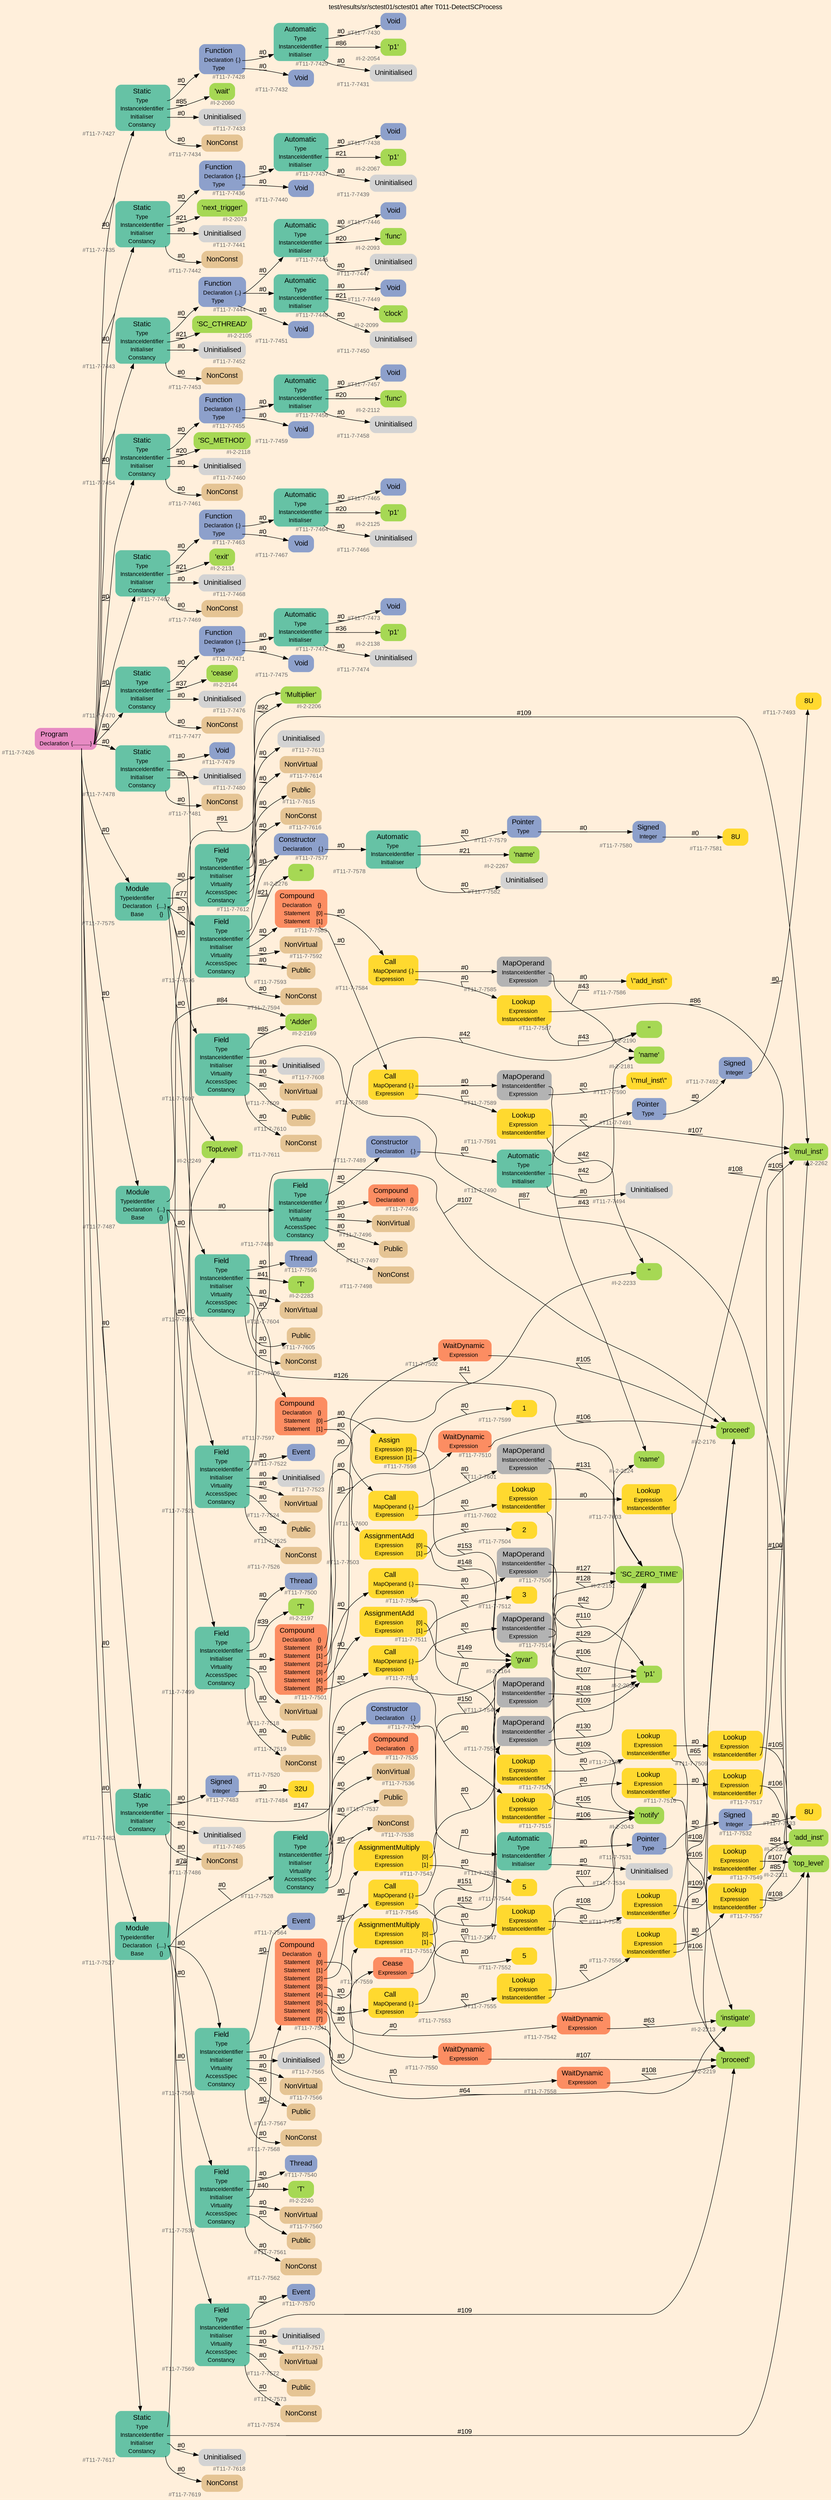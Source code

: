 digraph "test/results/sr/sctest01/sctest01 after T011-DetectSCProcess" {
label = "test/results/sr/sctest01/sctest01 after T011-DetectSCProcess"
labelloc = t
graph [
    rankdir = "LR"
    ranksep = 0.3
    bgcolor = antiquewhite1
    color = black
    fontcolor = black
    fontname = "Arial"
];
node [
    fontname = "Arial"
];
edge [
    fontname = "Arial"
];

// -------------------- node figure --------------------
// -------- block #T11-7-7426 ----------
"#T11-7-7426" [
    fillcolor = "/set28/4"
    xlabel = "#T11-7-7426"
    fontsize = "12"
    fontcolor = grey40
    shape = "plaintext"
    label = <<TABLE BORDER="0" CELLBORDER="0" CELLSPACING="0">
     <TR><TD><FONT COLOR="black" POINT-SIZE="15">Program</FONT></TD></TR>
     <TR><TD><FONT COLOR="black" POINT-SIZE="12">Declaration</FONT></TD><TD PORT="port0"><FONT COLOR="black" POINT-SIZE="12">{............}</FONT></TD></TR>
    </TABLE>>
    style = "rounded,filled"
];

// -------- block #T11-7-7427 ----------
"#T11-7-7427" [
    fillcolor = "/set28/1"
    xlabel = "#T11-7-7427"
    fontsize = "12"
    fontcolor = grey40
    shape = "plaintext"
    label = <<TABLE BORDER="0" CELLBORDER="0" CELLSPACING="0">
     <TR><TD><FONT COLOR="black" POINT-SIZE="15">Static</FONT></TD></TR>
     <TR><TD><FONT COLOR="black" POINT-SIZE="12">Type</FONT></TD><TD PORT="port0"></TD></TR>
     <TR><TD><FONT COLOR="black" POINT-SIZE="12">InstanceIdentifier</FONT></TD><TD PORT="port1"></TD></TR>
     <TR><TD><FONT COLOR="black" POINT-SIZE="12">Initialiser</FONT></TD><TD PORT="port2"></TD></TR>
     <TR><TD><FONT COLOR="black" POINT-SIZE="12">Constancy</FONT></TD><TD PORT="port3"></TD></TR>
    </TABLE>>
    style = "rounded,filled"
];

// -------- block #T11-7-7428 ----------
"#T11-7-7428" [
    fillcolor = "/set28/3"
    xlabel = "#T11-7-7428"
    fontsize = "12"
    fontcolor = grey40
    shape = "plaintext"
    label = <<TABLE BORDER="0" CELLBORDER="0" CELLSPACING="0">
     <TR><TD><FONT COLOR="black" POINT-SIZE="15">Function</FONT></TD></TR>
     <TR><TD><FONT COLOR="black" POINT-SIZE="12">Declaration</FONT></TD><TD PORT="port0"><FONT COLOR="black" POINT-SIZE="12">{.}</FONT></TD></TR>
     <TR><TD><FONT COLOR="black" POINT-SIZE="12">Type</FONT></TD><TD PORT="port1"></TD></TR>
    </TABLE>>
    style = "rounded,filled"
];

// -------- block #T11-7-7429 ----------
"#T11-7-7429" [
    fillcolor = "/set28/1"
    xlabel = "#T11-7-7429"
    fontsize = "12"
    fontcolor = grey40
    shape = "plaintext"
    label = <<TABLE BORDER="0" CELLBORDER="0" CELLSPACING="0">
     <TR><TD><FONT COLOR="black" POINT-SIZE="15">Automatic</FONT></TD></TR>
     <TR><TD><FONT COLOR="black" POINT-SIZE="12">Type</FONT></TD><TD PORT="port0"></TD></TR>
     <TR><TD><FONT COLOR="black" POINT-SIZE="12">InstanceIdentifier</FONT></TD><TD PORT="port1"></TD></TR>
     <TR><TD><FONT COLOR="black" POINT-SIZE="12">Initialiser</FONT></TD><TD PORT="port2"></TD></TR>
    </TABLE>>
    style = "rounded,filled"
];

// -------- block #T11-7-7430 ----------
"#T11-7-7430" [
    fillcolor = "/set28/3"
    xlabel = "#T11-7-7430"
    fontsize = "12"
    fontcolor = grey40
    shape = "plaintext"
    label = <<TABLE BORDER="0" CELLBORDER="0" CELLSPACING="0">
     <TR><TD><FONT COLOR="black" POINT-SIZE="15">Void</FONT></TD></TR>
    </TABLE>>
    style = "rounded,filled"
];

// -------- block #I-2-2054 ----------
"#I-2-2054" [
    fillcolor = "/set28/5"
    xlabel = "#I-2-2054"
    fontsize = "12"
    fontcolor = grey40
    shape = "plaintext"
    label = <<TABLE BORDER="0" CELLBORDER="0" CELLSPACING="0">
     <TR><TD><FONT COLOR="black" POINT-SIZE="15">'p1'</FONT></TD></TR>
    </TABLE>>
    style = "rounded,filled"
];

// -------- block #T11-7-7431 ----------
"#T11-7-7431" [
    xlabel = "#T11-7-7431"
    fontsize = "12"
    fontcolor = grey40
    shape = "plaintext"
    label = <<TABLE BORDER="0" CELLBORDER="0" CELLSPACING="0">
     <TR><TD><FONT COLOR="black" POINT-SIZE="15">Uninitialised</FONT></TD></TR>
    </TABLE>>
    style = "rounded,filled"
];

// -------- block #T11-7-7432 ----------
"#T11-7-7432" [
    fillcolor = "/set28/3"
    xlabel = "#T11-7-7432"
    fontsize = "12"
    fontcolor = grey40
    shape = "plaintext"
    label = <<TABLE BORDER="0" CELLBORDER="0" CELLSPACING="0">
     <TR><TD><FONT COLOR="black" POINT-SIZE="15">Void</FONT></TD></TR>
    </TABLE>>
    style = "rounded,filled"
];

// -------- block #I-2-2060 ----------
"#I-2-2060" [
    fillcolor = "/set28/5"
    xlabel = "#I-2-2060"
    fontsize = "12"
    fontcolor = grey40
    shape = "plaintext"
    label = <<TABLE BORDER="0" CELLBORDER="0" CELLSPACING="0">
     <TR><TD><FONT COLOR="black" POINT-SIZE="15">'wait'</FONT></TD></TR>
    </TABLE>>
    style = "rounded,filled"
];

// -------- block #T11-7-7433 ----------
"#T11-7-7433" [
    xlabel = "#T11-7-7433"
    fontsize = "12"
    fontcolor = grey40
    shape = "plaintext"
    label = <<TABLE BORDER="0" CELLBORDER="0" CELLSPACING="0">
     <TR><TD><FONT COLOR="black" POINT-SIZE="15">Uninitialised</FONT></TD></TR>
    </TABLE>>
    style = "rounded,filled"
];

// -------- block #T11-7-7434 ----------
"#T11-7-7434" [
    fillcolor = "/set28/7"
    xlabel = "#T11-7-7434"
    fontsize = "12"
    fontcolor = grey40
    shape = "plaintext"
    label = <<TABLE BORDER="0" CELLBORDER="0" CELLSPACING="0">
     <TR><TD><FONT COLOR="black" POINT-SIZE="15">NonConst</FONT></TD></TR>
    </TABLE>>
    style = "rounded,filled"
];

// -------- block #T11-7-7435 ----------
"#T11-7-7435" [
    fillcolor = "/set28/1"
    xlabel = "#T11-7-7435"
    fontsize = "12"
    fontcolor = grey40
    shape = "plaintext"
    label = <<TABLE BORDER="0" CELLBORDER="0" CELLSPACING="0">
     <TR><TD><FONT COLOR="black" POINT-SIZE="15">Static</FONT></TD></TR>
     <TR><TD><FONT COLOR="black" POINT-SIZE="12">Type</FONT></TD><TD PORT="port0"></TD></TR>
     <TR><TD><FONT COLOR="black" POINT-SIZE="12">InstanceIdentifier</FONT></TD><TD PORT="port1"></TD></TR>
     <TR><TD><FONT COLOR="black" POINT-SIZE="12">Initialiser</FONT></TD><TD PORT="port2"></TD></TR>
     <TR><TD><FONT COLOR="black" POINT-SIZE="12">Constancy</FONT></TD><TD PORT="port3"></TD></TR>
    </TABLE>>
    style = "rounded,filled"
];

// -------- block #T11-7-7436 ----------
"#T11-7-7436" [
    fillcolor = "/set28/3"
    xlabel = "#T11-7-7436"
    fontsize = "12"
    fontcolor = grey40
    shape = "plaintext"
    label = <<TABLE BORDER="0" CELLBORDER="0" CELLSPACING="0">
     <TR><TD><FONT COLOR="black" POINT-SIZE="15">Function</FONT></TD></TR>
     <TR><TD><FONT COLOR="black" POINT-SIZE="12">Declaration</FONT></TD><TD PORT="port0"><FONT COLOR="black" POINT-SIZE="12">{.}</FONT></TD></TR>
     <TR><TD><FONT COLOR="black" POINT-SIZE="12">Type</FONT></TD><TD PORT="port1"></TD></TR>
    </TABLE>>
    style = "rounded,filled"
];

// -------- block #T11-7-7437 ----------
"#T11-7-7437" [
    fillcolor = "/set28/1"
    xlabel = "#T11-7-7437"
    fontsize = "12"
    fontcolor = grey40
    shape = "plaintext"
    label = <<TABLE BORDER="0" CELLBORDER="0" CELLSPACING="0">
     <TR><TD><FONT COLOR="black" POINT-SIZE="15">Automatic</FONT></TD></TR>
     <TR><TD><FONT COLOR="black" POINT-SIZE="12">Type</FONT></TD><TD PORT="port0"></TD></TR>
     <TR><TD><FONT COLOR="black" POINT-SIZE="12">InstanceIdentifier</FONT></TD><TD PORT="port1"></TD></TR>
     <TR><TD><FONT COLOR="black" POINT-SIZE="12">Initialiser</FONT></TD><TD PORT="port2"></TD></TR>
    </TABLE>>
    style = "rounded,filled"
];

// -------- block #T11-7-7438 ----------
"#T11-7-7438" [
    fillcolor = "/set28/3"
    xlabel = "#T11-7-7438"
    fontsize = "12"
    fontcolor = grey40
    shape = "plaintext"
    label = <<TABLE BORDER="0" CELLBORDER="0" CELLSPACING="0">
     <TR><TD><FONT COLOR="black" POINT-SIZE="15">Void</FONT></TD></TR>
    </TABLE>>
    style = "rounded,filled"
];

// -------- block #I-2-2067 ----------
"#I-2-2067" [
    fillcolor = "/set28/5"
    xlabel = "#I-2-2067"
    fontsize = "12"
    fontcolor = grey40
    shape = "plaintext"
    label = <<TABLE BORDER="0" CELLBORDER="0" CELLSPACING="0">
     <TR><TD><FONT COLOR="black" POINT-SIZE="15">'p1'</FONT></TD></TR>
    </TABLE>>
    style = "rounded,filled"
];

// -------- block #T11-7-7439 ----------
"#T11-7-7439" [
    xlabel = "#T11-7-7439"
    fontsize = "12"
    fontcolor = grey40
    shape = "plaintext"
    label = <<TABLE BORDER="0" CELLBORDER="0" CELLSPACING="0">
     <TR><TD><FONT COLOR="black" POINT-SIZE="15">Uninitialised</FONT></TD></TR>
    </TABLE>>
    style = "rounded,filled"
];

// -------- block #T11-7-7440 ----------
"#T11-7-7440" [
    fillcolor = "/set28/3"
    xlabel = "#T11-7-7440"
    fontsize = "12"
    fontcolor = grey40
    shape = "plaintext"
    label = <<TABLE BORDER="0" CELLBORDER="0" CELLSPACING="0">
     <TR><TD><FONT COLOR="black" POINT-SIZE="15">Void</FONT></TD></TR>
    </TABLE>>
    style = "rounded,filled"
];

// -------- block #I-2-2073 ----------
"#I-2-2073" [
    fillcolor = "/set28/5"
    xlabel = "#I-2-2073"
    fontsize = "12"
    fontcolor = grey40
    shape = "plaintext"
    label = <<TABLE BORDER="0" CELLBORDER="0" CELLSPACING="0">
     <TR><TD><FONT COLOR="black" POINT-SIZE="15">'next_trigger'</FONT></TD></TR>
    </TABLE>>
    style = "rounded,filled"
];

// -------- block #T11-7-7441 ----------
"#T11-7-7441" [
    xlabel = "#T11-7-7441"
    fontsize = "12"
    fontcolor = grey40
    shape = "plaintext"
    label = <<TABLE BORDER="0" CELLBORDER="0" CELLSPACING="0">
     <TR><TD><FONT COLOR="black" POINT-SIZE="15">Uninitialised</FONT></TD></TR>
    </TABLE>>
    style = "rounded,filled"
];

// -------- block #T11-7-7442 ----------
"#T11-7-7442" [
    fillcolor = "/set28/7"
    xlabel = "#T11-7-7442"
    fontsize = "12"
    fontcolor = grey40
    shape = "plaintext"
    label = <<TABLE BORDER="0" CELLBORDER="0" CELLSPACING="0">
     <TR><TD><FONT COLOR="black" POINT-SIZE="15">NonConst</FONT></TD></TR>
    </TABLE>>
    style = "rounded,filled"
];

// -------- block #T11-7-7443 ----------
"#T11-7-7443" [
    fillcolor = "/set28/1"
    xlabel = "#T11-7-7443"
    fontsize = "12"
    fontcolor = grey40
    shape = "plaintext"
    label = <<TABLE BORDER="0" CELLBORDER="0" CELLSPACING="0">
     <TR><TD><FONT COLOR="black" POINT-SIZE="15">Static</FONT></TD></TR>
     <TR><TD><FONT COLOR="black" POINT-SIZE="12">Type</FONT></TD><TD PORT="port0"></TD></TR>
     <TR><TD><FONT COLOR="black" POINT-SIZE="12">InstanceIdentifier</FONT></TD><TD PORT="port1"></TD></TR>
     <TR><TD><FONT COLOR="black" POINT-SIZE="12">Initialiser</FONT></TD><TD PORT="port2"></TD></TR>
     <TR><TD><FONT COLOR="black" POINT-SIZE="12">Constancy</FONT></TD><TD PORT="port3"></TD></TR>
    </TABLE>>
    style = "rounded,filled"
];

// -------- block #T11-7-7444 ----------
"#T11-7-7444" [
    fillcolor = "/set28/3"
    xlabel = "#T11-7-7444"
    fontsize = "12"
    fontcolor = grey40
    shape = "plaintext"
    label = <<TABLE BORDER="0" CELLBORDER="0" CELLSPACING="0">
     <TR><TD><FONT COLOR="black" POINT-SIZE="15">Function</FONT></TD></TR>
     <TR><TD><FONT COLOR="black" POINT-SIZE="12">Declaration</FONT></TD><TD PORT="port0"><FONT COLOR="black" POINT-SIZE="12">{..}</FONT></TD></TR>
     <TR><TD><FONT COLOR="black" POINT-SIZE="12">Type</FONT></TD><TD PORT="port1"></TD></TR>
    </TABLE>>
    style = "rounded,filled"
];

// -------- block #T11-7-7445 ----------
"#T11-7-7445" [
    fillcolor = "/set28/1"
    xlabel = "#T11-7-7445"
    fontsize = "12"
    fontcolor = grey40
    shape = "plaintext"
    label = <<TABLE BORDER="0" CELLBORDER="0" CELLSPACING="0">
     <TR><TD><FONT COLOR="black" POINT-SIZE="15">Automatic</FONT></TD></TR>
     <TR><TD><FONT COLOR="black" POINT-SIZE="12">Type</FONT></TD><TD PORT="port0"></TD></TR>
     <TR><TD><FONT COLOR="black" POINT-SIZE="12">InstanceIdentifier</FONT></TD><TD PORT="port1"></TD></TR>
     <TR><TD><FONT COLOR="black" POINT-SIZE="12">Initialiser</FONT></TD><TD PORT="port2"></TD></TR>
    </TABLE>>
    style = "rounded,filled"
];

// -------- block #T11-7-7446 ----------
"#T11-7-7446" [
    fillcolor = "/set28/3"
    xlabel = "#T11-7-7446"
    fontsize = "12"
    fontcolor = grey40
    shape = "plaintext"
    label = <<TABLE BORDER="0" CELLBORDER="0" CELLSPACING="0">
     <TR><TD><FONT COLOR="black" POINT-SIZE="15">Void</FONT></TD></TR>
    </TABLE>>
    style = "rounded,filled"
];

// -------- block #I-2-2093 ----------
"#I-2-2093" [
    fillcolor = "/set28/5"
    xlabel = "#I-2-2093"
    fontsize = "12"
    fontcolor = grey40
    shape = "plaintext"
    label = <<TABLE BORDER="0" CELLBORDER="0" CELLSPACING="0">
     <TR><TD><FONT COLOR="black" POINT-SIZE="15">'func'</FONT></TD></TR>
    </TABLE>>
    style = "rounded,filled"
];

// -------- block #T11-7-7447 ----------
"#T11-7-7447" [
    xlabel = "#T11-7-7447"
    fontsize = "12"
    fontcolor = grey40
    shape = "plaintext"
    label = <<TABLE BORDER="0" CELLBORDER="0" CELLSPACING="0">
     <TR><TD><FONT COLOR="black" POINT-SIZE="15">Uninitialised</FONT></TD></TR>
    </TABLE>>
    style = "rounded,filled"
];

// -------- block #T11-7-7448 ----------
"#T11-7-7448" [
    fillcolor = "/set28/1"
    xlabel = "#T11-7-7448"
    fontsize = "12"
    fontcolor = grey40
    shape = "plaintext"
    label = <<TABLE BORDER="0" CELLBORDER="0" CELLSPACING="0">
     <TR><TD><FONT COLOR="black" POINT-SIZE="15">Automatic</FONT></TD></TR>
     <TR><TD><FONT COLOR="black" POINT-SIZE="12">Type</FONT></TD><TD PORT="port0"></TD></TR>
     <TR><TD><FONT COLOR="black" POINT-SIZE="12">InstanceIdentifier</FONT></TD><TD PORT="port1"></TD></TR>
     <TR><TD><FONT COLOR="black" POINT-SIZE="12">Initialiser</FONT></TD><TD PORT="port2"></TD></TR>
    </TABLE>>
    style = "rounded,filled"
];

// -------- block #T11-7-7449 ----------
"#T11-7-7449" [
    fillcolor = "/set28/3"
    xlabel = "#T11-7-7449"
    fontsize = "12"
    fontcolor = grey40
    shape = "plaintext"
    label = <<TABLE BORDER="0" CELLBORDER="0" CELLSPACING="0">
     <TR><TD><FONT COLOR="black" POINT-SIZE="15">Void</FONT></TD></TR>
    </TABLE>>
    style = "rounded,filled"
];

// -------- block #I-2-2099 ----------
"#I-2-2099" [
    fillcolor = "/set28/5"
    xlabel = "#I-2-2099"
    fontsize = "12"
    fontcolor = grey40
    shape = "plaintext"
    label = <<TABLE BORDER="0" CELLBORDER="0" CELLSPACING="0">
     <TR><TD><FONT COLOR="black" POINT-SIZE="15">'clock'</FONT></TD></TR>
    </TABLE>>
    style = "rounded,filled"
];

// -------- block #T11-7-7450 ----------
"#T11-7-7450" [
    xlabel = "#T11-7-7450"
    fontsize = "12"
    fontcolor = grey40
    shape = "plaintext"
    label = <<TABLE BORDER="0" CELLBORDER="0" CELLSPACING="0">
     <TR><TD><FONT COLOR="black" POINT-SIZE="15">Uninitialised</FONT></TD></TR>
    </TABLE>>
    style = "rounded,filled"
];

// -------- block #T11-7-7451 ----------
"#T11-7-7451" [
    fillcolor = "/set28/3"
    xlabel = "#T11-7-7451"
    fontsize = "12"
    fontcolor = grey40
    shape = "plaintext"
    label = <<TABLE BORDER="0" CELLBORDER="0" CELLSPACING="0">
     <TR><TD><FONT COLOR="black" POINT-SIZE="15">Void</FONT></TD></TR>
    </TABLE>>
    style = "rounded,filled"
];

// -------- block #I-2-2105 ----------
"#I-2-2105" [
    fillcolor = "/set28/5"
    xlabel = "#I-2-2105"
    fontsize = "12"
    fontcolor = grey40
    shape = "plaintext"
    label = <<TABLE BORDER="0" CELLBORDER="0" CELLSPACING="0">
     <TR><TD><FONT COLOR="black" POINT-SIZE="15">'SC_CTHREAD'</FONT></TD></TR>
    </TABLE>>
    style = "rounded,filled"
];

// -------- block #T11-7-7452 ----------
"#T11-7-7452" [
    xlabel = "#T11-7-7452"
    fontsize = "12"
    fontcolor = grey40
    shape = "plaintext"
    label = <<TABLE BORDER="0" CELLBORDER="0" CELLSPACING="0">
     <TR><TD><FONT COLOR="black" POINT-SIZE="15">Uninitialised</FONT></TD></TR>
    </TABLE>>
    style = "rounded,filled"
];

// -------- block #T11-7-7453 ----------
"#T11-7-7453" [
    fillcolor = "/set28/7"
    xlabel = "#T11-7-7453"
    fontsize = "12"
    fontcolor = grey40
    shape = "plaintext"
    label = <<TABLE BORDER="0" CELLBORDER="0" CELLSPACING="0">
     <TR><TD><FONT COLOR="black" POINT-SIZE="15">NonConst</FONT></TD></TR>
    </TABLE>>
    style = "rounded,filled"
];

// -------- block #T11-7-7454 ----------
"#T11-7-7454" [
    fillcolor = "/set28/1"
    xlabel = "#T11-7-7454"
    fontsize = "12"
    fontcolor = grey40
    shape = "plaintext"
    label = <<TABLE BORDER="0" CELLBORDER="0" CELLSPACING="0">
     <TR><TD><FONT COLOR="black" POINT-SIZE="15">Static</FONT></TD></TR>
     <TR><TD><FONT COLOR="black" POINT-SIZE="12">Type</FONT></TD><TD PORT="port0"></TD></TR>
     <TR><TD><FONT COLOR="black" POINT-SIZE="12">InstanceIdentifier</FONT></TD><TD PORT="port1"></TD></TR>
     <TR><TD><FONT COLOR="black" POINT-SIZE="12">Initialiser</FONT></TD><TD PORT="port2"></TD></TR>
     <TR><TD><FONT COLOR="black" POINT-SIZE="12">Constancy</FONT></TD><TD PORT="port3"></TD></TR>
    </TABLE>>
    style = "rounded,filled"
];

// -------- block #T11-7-7455 ----------
"#T11-7-7455" [
    fillcolor = "/set28/3"
    xlabel = "#T11-7-7455"
    fontsize = "12"
    fontcolor = grey40
    shape = "plaintext"
    label = <<TABLE BORDER="0" CELLBORDER="0" CELLSPACING="0">
     <TR><TD><FONT COLOR="black" POINT-SIZE="15">Function</FONT></TD></TR>
     <TR><TD><FONT COLOR="black" POINT-SIZE="12">Declaration</FONT></TD><TD PORT="port0"><FONT COLOR="black" POINT-SIZE="12">{.}</FONT></TD></TR>
     <TR><TD><FONT COLOR="black" POINT-SIZE="12">Type</FONT></TD><TD PORT="port1"></TD></TR>
    </TABLE>>
    style = "rounded,filled"
];

// -------- block #T11-7-7456 ----------
"#T11-7-7456" [
    fillcolor = "/set28/1"
    xlabel = "#T11-7-7456"
    fontsize = "12"
    fontcolor = grey40
    shape = "plaintext"
    label = <<TABLE BORDER="0" CELLBORDER="0" CELLSPACING="0">
     <TR><TD><FONT COLOR="black" POINT-SIZE="15">Automatic</FONT></TD></TR>
     <TR><TD><FONT COLOR="black" POINT-SIZE="12">Type</FONT></TD><TD PORT="port0"></TD></TR>
     <TR><TD><FONT COLOR="black" POINT-SIZE="12">InstanceIdentifier</FONT></TD><TD PORT="port1"></TD></TR>
     <TR><TD><FONT COLOR="black" POINT-SIZE="12">Initialiser</FONT></TD><TD PORT="port2"></TD></TR>
    </TABLE>>
    style = "rounded,filled"
];

// -------- block #T11-7-7457 ----------
"#T11-7-7457" [
    fillcolor = "/set28/3"
    xlabel = "#T11-7-7457"
    fontsize = "12"
    fontcolor = grey40
    shape = "plaintext"
    label = <<TABLE BORDER="0" CELLBORDER="0" CELLSPACING="0">
     <TR><TD><FONT COLOR="black" POINT-SIZE="15">Void</FONT></TD></TR>
    </TABLE>>
    style = "rounded,filled"
];

// -------- block #I-2-2112 ----------
"#I-2-2112" [
    fillcolor = "/set28/5"
    xlabel = "#I-2-2112"
    fontsize = "12"
    fontcolor = grey40
    shape = "plaintext"
    label = <<TABLE BORDER="0" CELLBORDER="0" CELLSPACING="0">
     <TR><TD><FONT COLOR="black" POINT-SIZE="15">'func'</FONT></TD></TR>
    </TABLE>>
    style = "rounded,filled"
];

// -------- block #T11-7-7458 ----------
"#T11-7-7458" [
    xlabel = "#T11-7-7458"
    fontsize = "12"
    fontcolor = grey40
    shape = "plaintext"
    label = <<TABLE BORDER="0" CELLBORDER="0" CELLSPACING="0">
     <TR><TD><FONT COLOR="black" POINT-SIZE="15">Uninitialised</FONT></TD></TR>
    </TABLE>>
    style = "rounded,filled"
];

// -------- block #T11-7-7459 ----------
"#T11-7-7459" [
    fillcolor = "/set28/3"
    xlabel = "#T11-7-7459"
    fontsize = "12"
    fontcolor = grey40
    shape = "plaintext"
    label = <<TABLE BORDER="0" CELLBORDER="0" CELLSPACING="0">
     <TR><TD><FONT COLOR="black" POINT-SIZE="15">Void</FONT></TD></TR>
    </TABLE>>
    style = "rounded,filled"
];

// -------- block #I-2-2118 ----------
"#I-2-2118" [
    fillcolor = "/set28/5"
    xlabel = "#I-2-2118"
    fontsize = "12"
    fontcolor = grey40
    shape = "plaintext"
    label = <<TABLE BORDER="0" CELLBORDER="0" CELLSPACING="0">
     <TR><TD><FONT COLOR="black" POINT-SIZE="15">'SC_METHOD'</FONT></TD></TR>
    </TABLE>>
    style = "rounded,filled"
];

// -------- block #T11-7-7460 ----------
"#T11-7-7460" [
    xlabel = "#T11-7-7460"
    fontsize = "12"
    fontcolor = grey40
    shape = "plaintext"
    label = <<TABLE BORDER="0" CELLBORDER="0" CELLSPACING="0">
     <TR><TD><FONT COLOR="black" POINT-SIZE="15">Uninitialised</FONT></TD></TR>
    </TABLE>>
    style = "rounded,filled"
];

// -------- block #T11-7-7461 ----------
"#T11-7-7461" [
    fillcolor = "/set28/7"
    xlabel = "#T11-7-7461"
    fontsize = "12"
    fontcolor = grey40
    shape = "plaintext"
    label = <<TABLE BORDER="0" CELLBORDER="0" CELLSPACING="0">
     <TR><TD><FONT COLOR="black" POINT-SIZE="15">NonConst</FONT></TD></TR>
    </TABLE>>
    style = "rounded,filled"
];

// -------- block #T11-7-7462 ----------
"#T11-7-7462" [
    fillcolor = "/set28/1"
    xlabel = "#T11-7-7462"
    fontsize = "12"
    fontcolor = grey40
    shape = "plaintext"
    label = <<TABLE BORDER="0" CELLBORDER="0" CELLSPACING="0">
     <TR><TD><FONT COLOR="black" POINT-SIZE="15">Static</FONT></TD></TR>
     <TR><TD><FONT COLOR="black" POINT-SIZE="12">Type</FONT></TD><TD PORT="port0"></TD></TR>
     <TR><TD><FONT COLOR="black" POINT-SIZE="12">InstanceIdentifier</FONT></TD><TD PORT="port1"></TD></TR>
     <TR><TD><FONT COLOR="black" POINT-SIZE="12">Initialiser</FONT></TD><TD PORT="port2"></TD></TR>
     <TR><TD><FONT COLOR="black" POINT-SIZE="12">Constancy</FONT></TD><TD PORT="port3"></TD></TR>
    </TABLE>>
    style = "rounded,filled"
];

// -------- block #T11-7-7463 ----------
"#T11-7-7463" [
    fillcolor = "/set28/3"
    xlabel = "#T11-7-7463"
    fontsize = "12"
    fontcolor = grey40
    shape = "plaintext"
    label = <<TABLE BORDER="0" CELLBORDER="0" CELLSPACING="0">
     <TR><TD><FONT COLOR="black" POINT-SIZE="15">Function</FONT></TD></TR>
     <TR><TD><FONT COLOR="black" POINT-SIZE="12">Declaration</FONT></TD><TD PORT="port0"><FONT COLOR="black" POINT-SIZE="12">{.}</FONT></TD></TR>
     <TR><TD><FONT COLOR="black" POINT-SIZE="12">Type</FONT></TD><TD PORT="port1"></TD></TR>
    </TABLE>>
    style = "rounded,filled"
];

// -------- block #T11-7-7464 ----------
"#T11-7-7464" [
    fillcolor = "/set28/1"
    xlabel = "#T11-7-7464"
    fontsize = "12"
    fontcolor = grey40
    shape = "plaintext"
    label = <<TABLE BORDER="0" CELLBORDER="0" CELLSPACING="0">
     <TR><TD><FONT COLOR="black" POINT-SIZE="15">Automatic</FONT></TD></TR>
     <TR><TD><FONT COLOR="black" POINT-SIZE="12">Type</FONT></TD><TD PORT="port0"></TD></TR>
     <TR><TD><FONT COLOR="black" POINT-SIZE="12">InstanceIdentifier</FONT></TD><TD PORT="port1"></TD></TR>
     <TR><TD><FONT COLOR="black" POINT-SIZE="12">Initialiser</FONT></TD><TD PORT="port2"></TD></TR>
    </TABLE>>
    style = "rounded,filled"
];

// -------- block #T11-7-7465 ----------
"#T11-7-7465" [
    fillcolor = "/set28/3"
    xlabel = "#T11-7-7465"
    fontsize = "12"
    fontcolor = grey40
    shape = "plaintext"
    label = <<TABLE BORDER="0" CELLBORDER="0" CELLSPACING="0">
     <TR><TD><FONT COLOR="black" POINT-SIZE="15">Void</FONT></TD></TR>
    </TABLE>>
    style = "rounded,filled"
];

// -------- block #I-2-2125 ----------
"#I-2-2125" [
    fillcolor = "/set28/5"
    xlabel = "#I-2-2125"
    fontsize = "12"
    fontcolor = grey40
    shape = "plaintext"
    label = <<TABLE BORDER="0" CELLBORDER="0" CELLSPACING="0">
     <TR><TD><FONT COLOR="black" POINT-SIZE="15">'p1'</FONT></TD></TR>
    </TABLE>>
    style = "rounded,filled"
];

// -------- block #T11-7-7466 ----------
"#T11-7-7466" [
    xlabel = "#T11-7-7466"
    fontsize = "12"
    fontcolor = grey40
    shape = "plaintext"
    label = <<TABLE BORDER="0" CELLBORDER="0" CELLSPACING="0">
     <TR><TD><FONT COLOR="black" POINT-SIZE="15">Uninitialised</FONT></TD></TR>
    </TABLE>>
    style = "rounded,filled"
];

// -------- block #T11-7-7467 ----------
"#T11-7-7467" [
    fillcolor = "/set28/3"
    xlabel = "#T11-7-7467"
    fontsize = "12"
    fontcolor = grey40
    shape = "plaintext"
    label = <<TABLE BORDER="0" CELLBORDER="0" CELLSPACING="0">
     <TR><TD><FONT COLOR="black" POINT-SIZE="15">Void</FONT></TD></TR>
    </TABLE>>
    style = "rounded,filled"
];

// -------- block #I-2-2131 ----------
"#I-2-2131" [
    fillcolor = "/set28/5"
    xlabel = "#I-2-2131"
    fontsize = "12"
    fontcolor = grey40
    shape = "plaintext"
    label = <<TABLE BORDER="0" CELLBORDER="0" CELLSPACING="0">
     <TR><TD><FONT COLOR="black" POINT-SIZE="15">'exit'</FONT></TD></TR>
    </TABLE>>
    style = "rounded,filled"
];

// -------- block #T11-7-7468 ----------
"#T11-7-7468" [
    xlabel = "#T11-7-7468"
    fontsize = "12"
    fontcolor = grey40
    shape = "plaintext"
    label = <<TABLE BORDER="0" CELLBORDER="0" CELLSPACING="0">
     <TR><TD><FONT COLOR="black" POINT-SIZE="15">Uninitialised</FONT></TD></TR>
    </TABLE>>
    style = "rounded,filled"
];

// -------- block #T11-7-7469 ----------
"#T11-7-7469" [
    fillcolor = "/set28/7"
    xlabel = "#T11-7-7469"
    fontsize = "12"
    fontcolor = grey40
    shape = "plaintext"
    label = <<TABLE BORDER="0" CELLBORDER="0" CELLSPACING="0">
     <TR><TD><FONT COLOR="black" POINT-SIZE="15">NonConst</FONT></TD></TR>
    </TABLE>>
    style = "rounded,filled"
];

// -------- block #T11-7-7470 ----------
"#T11-7-7470" [
    fillcolor = "/set28/1"
    xlabel = "#T11-7-7470"
    fontsize = "12"
    fontcolor = grey40
    shape = "plaintext"
    label = <<TABLE BORDER="0" CELLBORDER="0" CELLSPACING="0">
     <TR><TD><FONT COLOR="black" POINT-SIZE="15">Static</FONT></TD></TR>
     <TR><TD><FONT COLOR="black" POINT-SIZE="12">Type</FONT></TD><TD PORT="port0"></TD></TR>
     <TR><TD><FONT COLOR="black" POINT-SIZE="12">InstanceIdentifier</FONT></TD><TD PORT="port1"></TD></TR>
     <TR><TD><FONT COLOR="black" POINT-SIZE="12">Initialiser</FONT></TD><TD PORT="port2"></TD></TR>
     <TR><TD><FONT COLOR="black" POINT-SIZE="12">Constancy</FONT></TD><TD PORT="port3"></TD></TR>
    </TABLE>>
    style = "rounded,filled"
];

// -------- block #T11-7-7471 ----------
"#T11-7-7471" [
    fillcolor = "/set28/3"
    xlabel = "#T11-7-7471"
    fontsize = "12"
    fontcolor = grey40
    shape = "plaintext"
    label = <<TABLE BORDER="0" CELLBORDER="0" CELLSPACING="0">
     <TR><TD><FONT COLOR="black" POINT-SIZE="15">Function</FONT></TD></TR>
     <TR><TD><FONT COLOR="black" POINT-SIZE="12">Declaration</FONT></TD><TD PORT="port0"><FONT COLOR="black" POINT-SIZE="12">{.}</FONT></TD></TR>
     <TR><TD><FONT COLOR="black" POINT-SIZE="12">Type</FONT></TD><TD PORT="port1"></TD></TR>
    </TABLE>>
    style = "rounded,filled"
];

// -------- block #T11-7-7472 ----------
"#T11-7-7472" [
    fillcolor = "/set28/1"
    xlabel = "#T11-7-7472"
    fontsize = "12"
    fontcolor = grey40
    shape = "plaintext"
    label = <<TABLE BORDER="0" CELLBORDER="0" CELLSPACING="0">
     <TR><TD><FONT COLOR="black" POINT-SIZE="15">Automatic</FONT></TD></TR>
     <TR><TD><FONT COLOR="black" POINT-SIZE="12">Type</FONT></TD><TD PORT="port0"></TD></TR>
     <TR><TD><FONT COLOR="black" POINT-SIZE="12">InstanceIdentifier</FONT></TD><TD PORT="port1"></TD></TR>
     <TR><TD><FONT COLOR="black" POINT-SIZE="12">Initialiser</FONT></TD><TD PORT="port2"></TD></TR>
    </TABLE>>
    style = "rounded,filled"
];

// -------- block #T11-7-7473 ----------
"#T11-7-7473" [
    fillcolor = "/set28/3"
    xlabel = "#T11-7-7473"
    fontsize = "12"
    fontcolor = grey40
    shape = "plaintext"
    label = <<TABLE BORDER="0" CELLBORDER="0" CELLSPACING="0">
     <TR><TD><FONT COLOR="black" POINT-SIZE="15">Void</FONT></TD></TR>
    </TABLE>>
    style = "rounded,filled"
];

// -------- block #I-2-2138 ----------
"#I-2-2138" [
    fillcolor = "/set28/5"
    xlabel = "#I-2-2138"
    fontsize = "12"
    fontcolor = grey40
    shape = "plaintext"
    label = <<TABLE BORDER="0" CELLBORDER="0" CELLSPACING="0">
     <TR><TD><FONT COLOR="black" POINT-SIZE="15">'p1'</FONT></TD></TR>
    </TABLE>>
    style = "rounded,filled"
];

// -------- block #T11-7-7474 ----------
"#T11-7-7474" [
    xlabel = "#T11-7-7474"
    fontsize = "12"
    fontcolor = grey40
    shape = "plaintext"
    label = <<TABLE BORDER="0" CELLBORDER="0" CELLSPACING="0">
     <TR><TD><FONT COLOR="black" POINT-SIZE="15">Uninitialised</FONT></TD></TR>
    </TABLE>>
    style = "rounded,filled"
];

// -------- block #T11-7-7475 ----------
"#T11-7-7475" [
    fillcolor = "/set28/3"
    xlabel = "#T11-7-7475"
    fontsize = "12"
    fontcolor = grey40
    shape = "plaintext"
    label = <<TABLE BORDER="0" CELLBORDER="0" CELLSPACING="0">
     <TR><TD><FONT COLOR="black" POINT-SIZE="15">Void</FONT></TD></TR>
    </TABLE>>
    style = "rounded,filled"
];

// -------- block #I-2-2144 ----------
"#I-2-2144" [
    fillcolor = "/set28/5"
    xlabel = "#I-2-2144"
    fontsize = "12"
    fontcolor = grey40
    shape = "plaintext"
    label = <<TABLE BORDER="0" CELLBORDER="0" CELLSPACING="0">
     <TR><TD><FONT COLOR="black" POINT-SIZE="15">'cease'</FONT></TD></TR>
    </TABLE>>
    style = "rounded,filled"
];

// -------- block #T11-7-7476 ----------
"#T11-7-7476" [
    xlabel = "#T11-7-7476"
    fontsize = "12"
    fontcolor = grey40
    shape = "plaintext"
    label = <<TABLE BORDER="0" CELLBORDER="0" CELLSPACING="0">
     <TR><TD><FONT COLOR="black" POINT-SIZE="15">Uninitialised</FONT></TD></TR>
    </TABLE>>
    style = "rounded,filled"
];

// -------- block #T11-7-7477 ----------
"#T11-7-7477" [
    fillcolor = "/set28/7"
    xlabel = "#T11-7-7477"
    fontsize = "12"
    fontcolor = grey40
    shape = "plaintext"
    label = <<TABLE BORDER="0" CELLBORDER="0" CELLSPACING="0">
     <TR><TD><FONT COLOR="black" POINT-SIZE="15">NonConst</FONT></TD></TR>
    </TABLE>>
    style = "rounded,filled"
];

// -------- block #T11-7-7478 ----------
"#T11-7-7478" [
    fillcolor = "/set28/1"
    xlabel = "#T11-7-7478"
    fontsize = "12"
    fontcolor = grey40
    shape = "plaintext"
    label = <<TABLE BORDER="0" CELLBORDER="0" CELLSPACING="0">
     <TR><TD><FONT COLOR="black" POINT-SIZE="15">Static</FONT></TD></TR>
     <TR><TD><FONT COLOR="black" POINT-SIZE="12">Type</FONT></TD><TD PORT="port0"></TD></TR>
     <TR><TD><FONT COLOR="black" POINT-SIZE="12">InstanceIdentifier</FONT></TD><TD PORT="port1"></TD></TR>
     <TR><TD><FONT COLOR="black" POINT-SIZE="12">Initialiser</FONT></TD><TD PORT="port2"></TD></TR>
     <TR><TD><FONT COLOR="black" POINT-SIZE="12">Constancy</FONT></TD><TD PORT="port3"></TD></TR>
    </TABLE>>
    style = "rounded,filled"
];

// -------- block #T11-7-7479 ----------
"#T11-7-7479" [
    fillcolor = "/set28/3"
    xlabel = "#T11-7-7479"
    fontsize = "12"
    fontcolor = grey40
    shape = "plaintext"
    label = <<TABLE BORDER="0" CELLBORDER="0" CELLSPACING="0">
     <TR><TD><FONT COLOR="black" POINT-SIZE="15">Void</FONT></TD></TR>
    </TABLE>>
    style = "rounded,filled"
];

// -------- block #I-2-2151 ----------
"#I-2-2151" [
    fillcolor = "/set28/5"
    xlabel = "#I-2-2151"
    fontsize = "12"
    fontcolor = grey40
    shape = "plaintext"
    label = <<TABLE BORDER="0" CELLBORDER="0" CELLSPACING="0">
     <TR><TD><FONT COLOR="black" POINT-SIZE="15">'SC_ZERO_TIME'</FONT></TD></TR>
    </TABLE>>
    style = "rounded,filled"
];

// -------- block #T11-7-7480 ----------
"#T11-7-7480" [
    xlabel = "#T11-7-7480"
    fontsize = "12"
    fontcolor = grey40
    shape = "plaintext"
    label = <<TABLE BORDER="0" CELLBORDER="0" CELLSPACING="0">
     <TR><TD><FONT COLOR="black" POINT-SIZE="15">Uninitialised</FONT></TD></TR>
    </TABLE>>
    style = "rounded,filled"
];

// -------- block #T11-7-7481 ----------
"#T11-7-7481" [
    fillcolor = "/set28/7"
    xlabel = "#T11-7-7481"
    fontsize = "12"
    fontcolor = grey40
    shape = "plaintext"
    label = <<TABLE BORDER="0" CELLBORDER="0" CELLSPACING="0">
     <TR><TD><FONT COLOR="black" POINT-SIZE="15">NonConst</FONT></TD></TR>
    </TABLE>>
    style = "rounded,filled"
];

// -------- block #T11-7-7482 ----------
"#T11-7-7482" [
    fillcolor = "/set28/1"
    xlabel = "#T11-7-7482"
    fontsize = "12"
    fontcolor = grey40
    shape = "plaintext"
    label = <<TABLE BORDER="0" CELLBORDER="0" CELLSPACING="0">
     <TR><TD><FONT COLOR="black" POINT-SIZE="15">Static</FONT></TD></TR>
     <TR><TD><FONT COLOR="black" POINT-SIZE="12">Type</FONT></TD><TD PORT="port0"></TD></TR>
     <TR><TD><FONT COLOR="black" POINT-SIZE="12">InstanceIdentifier</FONT></TD><TD PORT="port1"></TD></TR>
     <TR><TD><FONT COLOR="black" POINT-SIZE="12">Initialiser</FONT></TD><TD PORT="port2"></TD></TR>
     <TR><TD><FONT COLOR="black" POINT-SIZE="12">Constancy</FONT></TD><TD PORT="port3"></TD></TR>
    </TABLE>>
    style = "rounded,filled"
];

// -------- block #T11-7-7483 ----------
"#T11-7-7483" [
    fillcolor = "/set28/3"
    xlabel = "#T11-7-7483"
    fontsize = "12"
    fontcolor = grey40
    shape = "plaintext"
    label = <<TABLE BORDER="0" CELLBORDER="0" CELLSPACING="0">
     <TR><TD><FONT COLOR="black" POINT-SIZE="15">Signed</FONT></TD></TR>
     <TR><TD><FONT COLOR="black" POINT-SIZE="12">Integer</FONT></TD><TD PORT="port0"></TD></TR>
    </TABLE>>
    style = "rounded,filled"
];

// -------- block #T11-7-7484 ----------
"#T11-7-7484" [
    fillcolor = "/set28/6"
    xlabel = "#T11-7-7484"
    fontsize = "12"
    fontcolor = grey40
    shape = "plaintext"
    label = <<TABLE BORDER="0" CELLBORDER="0" CELLSPACING="0">
     <TR><TD><FONT COLOR="black" POINT-SIZE="15">32U</FONT></TD></TR>
    </TABLE>>
    style = "rounded,filled"
];

// -------- block #I-2-2164 ----------
"#I-2-2164" [
    fillcolor = "/set28/5"
    xlabel = "#I-2-2164"
    fontsize = "12"
    fontcolor = grey40
    shape = "plaintext"
    label = <<TABLE BORDER="0" CELLBORDER="0" CELLSPACING="0">
     <TR><TD><FONT COLOR="black" POINT-SIZE="15">'gvar'</FONT></TD></TR>
    </TABLE>>
    style = "rounded,filled"
];

// -------- block #T11-7-7485 ----------
"#T11-7-7485" [
    xlabel = "#T11-7-7485"
    fontsize = "12"
    fontcolor = grey40
    shape = "plaintext"
    label = <<TABLE BORDER="0" CELLBORDER="0" CELLSPACING="0">
     <TR><TD><FONT COLOR="black" POINT-SIZE="15">Uninitialised</FONT></TD></TR>
    </TABLE>>
    style = "rounded,filled"
];

// -------- block #T11-7-7486 ----------
"#T11-7-7486" [
    fillcolor = "/set28/7"
    xlabel = "#T11-7-7486"
    fontsize = "12"
    fontcolor = grey40
    shape = "plaintext"
    label = <<TABLE BORDER="0" CELLBORDER="0" CELLSPACING="0">
     <TR><TD><FONT COLOR="black" POINT-SIZE="15">NonConst</FONT></TD></TR>
    </TABLE>>
    style = "rounded,filled"
];

// -------- block #T11-7-7487 ----------
"#T11-7-7487" [
    fillcolor = "/set28/1"
    xlabel = "#T11-7-7487"
    fontsize = "12"
    fontcolor = grey40
    shape = "plaintext"
    label = <<TABLE BORDER="0" CELLBORDER="0" CELLSPACING="0">
     <TR><TD><FONT COLOR="black" POINT-SIZE="15">Module</FONT></TD></TR>
     <TR><TD><FONT COLOR="black" POINT-SIZE="12">TypeIdentifier</FONT></TD><TD PORT="port0"></TD></TR>
     <TR><TD><FONT COLOR="black" POINT-SIZE="12">Declaration</FONT></TD><TD PORT="port1"><FONT COLOR="black" POINT-SIZE="12">{...}</FONT></TD></TR>
     <TR><TD><FONT COLOR="black" POINT-SIZE="12">Base</FONT></TD><TD PORT="port2"><FONT COLOR="black" POINT-SIZE="12">{}</FONT></TD></TR>
    </TABLE>>
    style = "rounded,filled"
];

// -------- block #I-2-2169 ----------
"#I-2-2169" [
    fillcolor = "/set28/5"
    xlabel = "#I-2-2169"
    fontsize = "12"
    fontcolor = grey40
    shape = "plaintext"
    label = <<TABLE BORDER="0" CELLBORDER="0" CELLSPACING="0">
     <TR><TD><FONT COLOR="black" POINT-SIZE="15">'Adder'</FONT></TD></TR>
    </TABLE>>
    style = "rounded,filled"
];

// -------- block #T11-7-7488 ----------
"#T11-7-7488" [
    fillcolor = "/set28/1"
    xlabel = "#T11-7-7488"
    fontsize = "12"
    fontcolor = grey40
    shape = "plaintext"
    label = <<TABLE BORDER="0" CELLBORDER="0" CELLSPACING="0">
     <TR><TD><FONT COLOR="black" POINT-SIZE="15">Field</FONT></TD></TR>
     <TR><TD><FONT COLOR="black" POINT-SIZE="12">Type</FONT></TD><TD PORT="port0"></TD></TR>
     <TR><TD><FONT COLOR="black" POINT-SIZE="12">InstanceIdentifier</FONT></TD><TD PORT="port1"></TD></TR>
     <TR><TD><FONT COLOR="black" POINT-SIZE="12">Initialiser</FONT></TD><TD PORT="port2"></TD></TR>
     <TR><TD><FONT COLOR="black" POINT-SIZE="12">Virtuality</FONT></TD><TD PORT="port3"></TD></TR>
     <TR><TD><FONT COLOR="black" POINT-SIZE="12">AccessSpec</FONT></TD><TD PORT="port4"></TD></TR>
     <TR><TD><FONT COLOR="black" POINT-SIZE="12">Constancy</FONT></TD><TD PORT="port5"></TD></TR>
    </TABLE>>
    style = "rounded,filled"
];

// -------- block #T11-7-7489 ----------
"#T11-7-7489" [
    fillcolor = "/set28/3"
    xlabel = "#T11-7-7489"
    fontsize = "12"
    fontcolor = grey40
    shape = "plaintext"
    label = <<TABLE BORDER="0" CELLBORDER="0" CELLSPACING="0">
     <TR><TD><FONT COLOR="black" POINT-SIZE="15">Constructor</FONT></TD></TR>
     <TR><TD><FONT COLOR="black" POINT-SIZE="12">Declaration</FONT></TD><TD PORT="port0"><FONT COLOR="black" POINT-SIZE="12">{.}</FONT></TD></TR>
    </TABLE>>
    style = "rounded,filled"
];

// -------- block #T11-7-7490 ----------
"#T11-7-7490" [
    fillcolor = "/set28/1"
    xlabel = "#T11-7-7490"
    fontsize = "12"
    fontcolor = grey40
    shape = "plaintext"
    label = <<TABLE BORDER="0" CELLBORDER="0" CELLSPACING="0">
     <TR><TD><FONT COLOR="black" POINT-SIZE="15">Automatic</FONT></TD></TR>
     <TR><TD><FONT COLOR="black" POINT-SIZE="12">Type</FONT></TD><TD PORT="port0"></TD></TR>
     <TR><TD><FONT COLOR="black" POINT-SIZE="12">InstanceIdentifier</FONT></TD><TD PORT="port1"></TD></TR>
     <TR><TD><FONT COLOR="black" POINT-SIZE="12">Initialiser</FONT></TD><TD PORT="port2"></TD></TR>
    </TABLE>>
    style = "rounded,filled"
];

// -------- block #T11-7-7491 ----------
"#T11-7-7491" [
    fillcolor = "/set28/3"
    xlabel = "#T11-7-7491"
    fontsize = "12"
    fontcolor = grey40
    shape = "plaintext"
    label = <<TABLE BORDER="0" CELLBORDER="0" CELLSPACING="0">
     <TR><TD><FONT COLOR="black" POINT-SIZE="15">Pointer</FONT></TD></TR>
     <TR><TD><FONT COLOR="black" POINT-SIZE="12">Type</FONT></TD><TD PORT="port0"></TD></TR>
    </TABLE>>
    style = "rounded,filled"
];

// -------- block #T11-7-7492 ----------
"#T11-7-7492" [
    fillcolor = "/set28/3"
    xlabel = "#T11-7-7492"
    fontsize = "12"
    fontcolor = grey40
    shape = "plaintext"
    label = <<TABLE BORDER="0" CELLBORDER="0" CELLSPACING="0">
     <TR><TD><FONT COLOR="black" POINT-SIZE="15">Signed</FONT></TD></TR>
     <TR><TD><FONT COLOR="black" POINT-SIZE="12">Integer</FONT></TD><TD PORT="port0"></TD></TR>
    </TABLE>>
    style = "rounded,filled"
];

// -------- block #T11-7-7493 ----------
"#T11-7-7493" [
    fillcolor = "/set28/6"
    xlabel = "#T11-7-7493"
    fontsize = "12"
    fontcolor = grey40
    shape = "plaintext"
    label = <<TABLE BORDER="0" CELLBORDER="0" CELLSPACING="0">
     <TR><TD><FONT COLOR="black" POINT-SIZE="15">8U</FONT></TD></TR>
    </TABLE>>
    style = "rounded,filled"
];

// -------- block #I-2-2181 ----------
"#I-2-2181" [
    fillcolor = "/set28/5"
    xlabel = "#I-2-2181"
    fontsize = "12"
    fontcolor = grey40
    shape = "plaintext"
    label = <<TABLE BORDER="0" CELLBORDER="0" CELLSPACING="0">
     <TR><TD><FONT COLOR="black" POINT-SIZE="15">'name'</FONT></TD></TR>
    </TABLE>>
    style = "rounded,filled"
];

// -------- block #T11-7-7494 ----------
"#T11-7-7494" [
    xlabel = "#T11-7-7494"
    fontsize = "12"
    fontcolor = grey40
    shape = "plaintext"
    label = <<TABLE BORDER="0" CELLBORDER="0" CELLSPACING="0">
     <TR><TD><FONT COLOR="black" POINT-SIZE="15">Uninitialised</FONT></TD></TR>
    </TABLE>>
    style = "rounded,filled"
];

// -------- block #I-2-2190 ----------
"#I-2-2190" [
    fillcolor = "/set28/5"
    xlabel = "#I-2-2190"
    fontsize = "12"
    fontcolor = grey40
    shape = "plaintext"
    label = <<TABLE BORDER="0" CELLBORDER="0" CELLSPACING="0">
     <TR><TD><FONT COLOR="black" POINT-SIZE="15">''</FONT></TD></TR>
    </TABLE>>
    style = "rounded,filled"
];

// -------- block #T11-7-7495 ----------
"#T11-7-7495" [
    fillcolor = "/set28/2"
    xlabel = "#T11-7-7495"
    fontsize = "12"
    fontcolor = grey40
    shape = "plaintext"
    label = <<TABLE BORDER="0" CELLBORDER="0" CELLSPACING="0">
     <TR><TD><FONT COLOR="black" POINT-SIZE="15">Compound</FONT></TD></TR>
     <TR><TD><FONT COLOR="black" POINT-SIZE="12">Declaration</FONT></TD><TD PORT="port0"><FONT COLOR="black" POINT-SIZE="12">{}</FONT></TD></TR>
    </TABLE>>
    style = "rounded,filled"
];

// -------- block #T11-7-7496 ----------
"#T11-7-7496" [
    fillcolor = "/set28/7"
    xlabel = "#T11-7-7496"
    fontsize = "12"
    fontcolor = grey40
    shape = "plaintext"
    label = <<TABLE BORDER="0" CELLBORDER="0" CELLSPACING="0">
     <TR><TD><FONT COLOR="black" POINT-SIZE="15">NonVirtual</FONT></TD></TR>
    </TABLE>>
    style = "rounded,filled"
];

// -------- block #T11-7-7497 ----------
"#T11-7-7497" [
    fillcolor = "/set28/7"
    xlabel = "#T11-7-7497"
    fontsize = "12"
    fontcolor = grey40
    shape = "plaintext"
    label = <<TABLE BORDER="0" CELLBORDER="0" CELLSPACING="0">
     <TR><TD><FONT COLOR="black" POINT-SIZE="15">Public</FONT></TD></TR>
    </TABLE>>
    style = "rounded,filled"
];

// -------- block #T11-7-7498 ----------
"#T11-7-7498" [
    fillcolor = "/set28/7"
    xlabel = "#T11-7-7498"
    fontsize = "12"
    fontcolor = grey40
    shape = "plaintext"
    label = <<TABLE BORDER="0" CELLBORDER="0" CELLSPACING="0">
     <TR><TD><FONT COLOR="black" POINT-SIZE="15">NonConst</FONT></TD></TR>
    </TABLE>>
    style = "rounded,filled"
];

// -------- block #T11-7-7499 ----------
"#T11-7-7499" [
    fillcolor = "/set28/1"
    xlabel = "#T11-7-7499"
    fontsize = "12"
    fontcolor = grey40
    shape = "plaintext"
    label = <<TABLE BORDER="0" CELLBORDER="0" CELLSPACING="0">
     <TR><TD><FONT COLOR="black" POINT-SIZE="15">Field</FONT></TD></TR>
     <TR><TD><FONT COLOR="black" POINT-SIZE="12">Type</FONT></TD><TD PORT="port0"></TD></TR>
     <TR><TD><FONT COLOR="black" POINT-SIZE="12">InstanceIdentifier</FONT></TD><TD PORT="port1"></TD></TR>
     <TR><TD><FONT COLOR="black" POINT-SIZE="12">Initialiser</FONT></TD><TD PORT="port2"></TD></TR>
     <TR><TD><FONT COLOR="black" POINT-SIZE="12">Virtuality</FONT></TD><TD PORT="port3"></TD></TR>
     <TR><TD><FONT COLOR="black" POINT-SIZE="12">AccessSpec</FONT></TD><TD PORT="port4"></TD></TR>
     <TR><TD><FONT COLOR="black" POINT-SIZE="12">Constancy</FONT></TD><TD PORT="port5"></TD></TR>
    </TABLE>>
    style = "rounded,filled"
];

// -------- block #T11-7-7500 ----------
"#T11-7-7500" [
    fillcolor = "/set28/3"
    xlabel = "#T11-7-7500"
    fontsize = "12"
    fontcolor = grey40
    shape = "plaintext"
    label = <<TABLE BORDER="0" CELLBORDER="0" CELLSPACING="0">
     <TR><TD><FONT COLOR="black" POINT-SIZE="15">Thread</FONT></TD></TR>
    </TABLE>>
    style = "rounded,filled"
];

// -------- block #I-2-2197 ----------
"#I-2-2197" [
    fillcolor = "/set28/5"
    xlabel = "#I-2-2197"
    fontsize = "12"
    fontcolor = grey40
    shape = "plaintext"
    label = <<TABLE BORDER="0" CELLBORDER="0" CELLSPACING="0">
     <TR><TD><FONT COLOR="black" POINT-SIZE="15">'T'</FONT></TD></TR>
    </TABLE>>
    style = "rounded,filled"
];

// -------- block #T11-7-7501 ----------
"#T11-7-7501" [
    fillcolor = "/set28/2"
    xlabel = "#T11-7-7501"
    fontsize = "12"
    fontcolor = grey40
    shape = "plaintext"
    label = <<TABLE BORDER="0" CELLBORDER="0" CELLSPACING="0">
     <TR><TD><FONT COLOR="black" POINT-SIZE="15">Compound</FONT></TD></TR>
     <TR><TD><FONT COLOR="black" POINT-SIZE="12">Declaration</FONT></TD><TD PORT="port0"><FONT COLOR="black" POINT-SIZE="12">{}</FONT></TD></TR>
     <TR><TD><FONT COLOR="black" POINT-SIZE="12">Statement</FONT></TD><TD PORT="port1"><FONT COLOR="black" POINT-SIZE="12">[0]</FONT></TD></TR>
     <TR><TD><FONT COLOR="black" POINT-SIZE="12">Statement</FONT></TD><TD PORT="port2"><FONT COLOR="black" POINT-SIZE="12">[1]</FONT></TD></TR>
     <TR><TD><FONT COLOR="black" POINT-SIZE="12">Statement</FONT></TD><TD PORT="port3"><FONT COLOR="black" POINT-SIZE="12">[2]</FONT></TD></TR>
     <TR><TD><FONT COLOR="black" POINT-SIZE="12">Statement</FONT></TD><TD PORT="port4"><FONT COLOR="black" POINT-SIZE="12">[3]</FONT></TD></TR>
     <TR><TD><FONT COLOR="black" POINT-SIZE="12">Statement</FONT></TD><TD PORT="port5"><FONT COLOR="black" POINT-SIZE="12">[4]</FONT></TD></TR>
     <TR><TD><FONT COLOR="black" POINT-SIZE="12">Statement</FONT></TD><TD PORT="port6"><FONT COLOR="black" POINT-SIZE="12">[5]</FONT></TD></TR>
    </TABLE>>
    style = "rounded,filled"
];

// -------- block #T11-7-7502 ----------
"#T11-7-7502" [
    fillcolor = "/set28/2"
    xlabel = "#T11-7-7502"
    fontsize = "12"
    fontcolor = grey40
    shape = "plaintext"
    label = <<TABLE BORDER="0" CELLBORDER="0" CELLSPACING="0">
     <TR><TD><FONT COLOR="black" POINT-SIZE="15">WaitDynamic</FONT></TD></TR>
     <TR><TD><FONT COLOR="black" POINT-SIZE="12">Expression</FONT></TD><TD PORT="port0"></TD></TR>
    </TABLE>>
    style = "rounded,filled"
];

// -------- block #I-2-2176 ----------
"#I-2-2176" [
    fillcolor = "/set28/5"
    xlabel = "#I-2-2176"
    fontsize = "12"
    fontcolor = grey40
    shape = "plaintext"
    label = <<TABLE BORDER="0" CELLBORDER="0" CELLSPACING="0">
     <TR><TD><FONT COLOR="black" POINT-SIZE="15">'proceed'</FONT></TD></TR>
    </TABLE>>
    style = "rounded,filled"
];

// -------- block #T11-7-7503 ----------
"#T11-7-7503" [
    fillcolor = "/set28/6"
    xlabel = "#T11-7-7503"
    fontsize = "12"
    fontcolor = grey40
    shape = "plaintext"
    label = <<TABLE BORDER="0" CELLBORDER="0" CELLSPACING="0">
     <TR><TD><FONT COLOR="black" POINT-SIZE="15">AssignmentAdd</FONT></TD></TR>
     <TR><TD><FONT COLOR="black" POINT-SIZE="12">Expression</FONT></TD><TD PORT="port0"><FONT COLOR="black" POINT-SIZE="12">[0]</FONT></TD></TR>
     <TR><TD><FONT COLOR="black" POINT-SIZE="12">Expression</FONT></TD><TD PORT="port1"><FONT COLOR="black" POINT-SIZE="12">[1]</FONT></TD></TR>
    </TABLE>>
    style = "rounded,filled"
];

// -------- block #T11-7-7504 ----------
"#T11-7-7504" [
    fillcolor = "/set28/6"
    xlabel = "#T11-7-7504"
    fontsize = "12"
    fontcolor = grey40
    shape = "plaintext"
    label = <<TABLE BORDER="0" CELLBORDER="0" CELLSPACING="0">
     <TR><TD><FONT COLOR="black" POINT-SIZE="15">2</FONT></TD></TR>
    </TABLE>>
    style = "rounded,filled"
];

// -------- block #T11-7-7505 ----------
"#T11-7-7505" [
    fillcolor = "/set28/6"
    xlabel = "#T11-7-7505"
    fontsize = "12"
    fontcolor = grey40
    shape = "plaintext"
    label = <<TABLE BORDER="0" CELLBORDER="0" CELLSPACING="0">
     <TR><TD><FONT COLOR="black" POINT-SIZE="15">Call</FONT></TD></TR>
     <TR><TD><FONT COLOR="black" POINT-SIZE="12">MapOperand</FONT></TD><TD PORT="port0"><FONT COLOR="black" POINT-SIZE="12">{.}</FONT></TD></TR>
     <TR><TD><FONT COLOR="black" POINT-SIZE="12">Expression</FONT></TD><TD PORT="port1"></TD></TR>
    </TABLE>>
    style = "rounded,filled"
];

// -------- block #T11-7-7506 ----------
"#T11-7-7506" [
    fillcolor = "/set28/8"
    xlabel = "#T11-7-7506"
    fontsize = "12"
    fontcolor = grey40
    shape = "plaintext"
    label = <<TABLE BORDER="0" CELLBORDER="0" CELLSPACING="0">
     <TR><TD><FONT COLOR="black" POINT-SIZE="15">MapOperand</FONT></TD></TR>
     <TR><TD><FONT COLOR="black" POINT-SIZE="12">InstanceIdentifier</FONT></TD><TD PORT="port0"></TD></TR>
     <TR><TD><FONT COLOR="black" POINT-SIZE="12">Expression</FONT></TD><TD PORT="port1"></TD></TR>
    </TABLE>>
    style = "rounded,filled"
];

// -------- block #I-2-2036 ----------
"#I-2-2036" [
    fillcolor = "/set28/5"
    xlabel = "#I-2-2036"
    fontsize = "12"
    fontcolor = grey40
    shape = "plaintext"
    label = <<TABLE BORDER="0" CELLBORDER="0" CELLSPACING="0">
     <TR><TD><FONT COLOR="black" POINT-SIZE="15">'p1'</FONT></TD></TR>
    </TABLE>>
    style = "rounded,filled"
];

// -------- block #T11-7-7507 ----------
"#T11-7-7507" [
    fillcolor = "/set28/6"
    xlabel = "#T11-7-7507"
    fontsize = "12"
    fontcolor = grey40
    shape = "plaintext"
    label = <<TABLE BORDER="0" CELLBORDER="0" CELLSPACING="0">
     <TR><TD><FONT COLOR="black" POINT-SIZE="15">Lookup</FONT></TD></TR>
     <TR><TD><FONT COLOR="black" POINT-SIZE="12">Expression</FONT></TD><TD PORT="port0"></TD></TR>
     <TR><TD><FONT COLOR="black" POINT-SIZE="12">InstanceIdentifier</FONT></TD><TD PORT="port1"></TD></TR>
    </TABLE>>
    style = "rounded,filled"
];

// -------- block #T11-7-7508 ----------
"#T11-7-7508" [
    fillcolor = "/set28/6"
    xlabel = "#T11-7-7508"
    fontsize = "12"
    fontcolor = grey40
    shape = "plaintext"
    label = <<TABLE BORDER="0" CELLBORDER="0" CELLSPACING="0">
     <TR><TD><FONT COLOR="black" POINT-SIZE="15">Lookup</FONT></TD></TR>
     <TR><TD><FONT COLOR="black" POINT-SIZE="12">Expression</FONT></TD><TD PORT="port0"></TD></TR>
     <TR><TD><FONT COLOR="black" POINT-SIZE="12">InstanceIdentifier</FONT></TD><TD PORT="port1"></TD></TR>
    </TABLE>>
    style = "rounded,filled"
];

// -------- block #T11-7-7509 ----------
"#T11-7-7509" [
    fillcolor = "/set28/6"
    xlabel = "#T11-7-7509"
    fontsize = "12"
    fontcolor = grey40
    shape = "plaintext"
    label = <<TABLE BORDER="0" CELLBORDER="0" CELLSPACING="0">
     <TR><TD><FONT COLOR="black" POINT-SIZE="15">Lookup</FONT></TD></TR>
     <TR><TD><FONT COLOR="black" POINT-SIZE="12">Expression</FONT></TD><TD PORT="port0"></TD></TR>
     <TR><TD><FONT COLOR="black" POINT-SIZE="12">InstanceIdentifier</FONT></TD><TD PORT="port1"></TD></TR>
    </TABLE>>
    style = "rounded,filled"
];

// -------- block #I-2-2311 ----------
"#I-2-2311" [
    fillcolor = "/set28/5"
    xlabel = "#I-2-2311"
    fontsize = "12"
    fontcolor = grey40
    shape = "plaintext"
    label = <<TABLE BORDER="0" CELLBORDER="0" CELLSPACING="0">
     <TR><TD><FONT COLOR="black" POINT-SIZE="15">'top_level'</FONT></TD></TR>
    </TABLE>>
    style = "rounded,filled"
];

// -------- block #I-2-2262 ----------
"#I-2-2262" [
    fillcolor = "/set28/5"
    xlabel = "#I-2-2262"
    fontsize = "12"
    fontcolor = grey40
    shape = "plaintext"
    label = <<TABLE BORDER="0" CELLBORDER="0" CELLSPACING="0">
     <TR><TD><FONT COLOR="black" POINT-SIZE="15">'mul_inst'</FONT></TD></TR>
    </TABLE>>
    style = "rounded,filled"
];

// -------- block #I-2-2219 ----------
"#I-2-2219" [
    fillcolor = "/set28/5"
    xlabel = "#I-2-2219"
    fontsize = "12"
    fontcolor = grey40
    shape = "plaintext"
    label = <<TABLE BORDER="0" CELLBORDER="0" CELLSPACING="0">
     <TR><TD><FONT COLOR="black" POINT-SIZE="15">'proceed'</FONT></TD></TR>
    </TABLE>>
    style = "rounded,filled"
];

// -------- block #I-2-2043 ----------
"#I-2-2043" [
    fillcolor = "/set28/5"
    xlabel = "#I-2-2043"
    fontsize = "12"
    fontcolor = grey40
    shape = "plaintext"
    label = <<TABLE BORDER="0" CELLBORDER="0" CELLSPACING="0">
     <TR><TD><FONT COLOR="black" POINT-SIZE="15">'notify'</FONT></TD></TR>
    </TABLE>>
    style = "rounded,filled"
];

// -------- block #T11-7-7510 ----------
"#T11-7-7510" [
    fillcolor = "/set28/2"
    xlabel = "#T11-7-7510"
    fontsize = "12"
    fontcolor = grey40
    shape = "plaintext"
    label = <<TABLE BORDER="0" CELLBORDER="0" CELLSPACING="0">
     <TR><TD><FONT COLOR="black" POINT-SIZE="15">WaitDynamic</FONT></TD></TR>
     <TR><TD><FONT COLOR="black" POINT-SIZE="12">Expression</FONT></TD><TD PORT="port0"></TD></TR>
    </TABLE>>
    style = "rounded,filled"
];

// -------- block #T11-7-7511 ----------
"#T11-7-7511" [
    fillcolor = "/set28/6"
    xlabel = "#T11-7-7511"
    fontsize = "12"
    fontcolor = grey40
    shape = "plaintext"
    label = <<TABLE BORDER="0" CELLBORDER="0" CELLSPACING="0">
     <TR><TD><FONT COLOR="black" POINT-SIZE="15">AssignmentAdd</FONT></TD></TR>
     <TR><TD><FONT COLOR="black" POINT-SIZE="12">Expression</FONT></TD><TD PORT="port0"><FONT COLOR="black" POINT-SIZE="12">[0]</FONT></TD></TR>
     <TR><TD><FONT COLOR="black" POINT-SIZE="12">Expression</FONT></TD><TD PORT="port1"><FONT COLOR="black" POINT-SIZE="12">[1]</FONT></TD></TR>
    </TABLE>>
    style = "rounded,filled"
];

// -------- block #T11-7-7512 ----------
"#T11-7-7512" [
    fillcolor = "/set28/6"
    xlabel = "#T11-7-7512"
    fontsize = "12"
    fontcolor = grey40
    shape = "plaintext"
    label = <<TABLE BORDER="0" CELLBORDER="0" CELLSPACING="0">
     <TR><TD><FONT COLOR="black" POINT-SIZE="15">3</FONT></TD></TR>
    </TABLE>>
    style = "rounded,filled"
];

// -------- block #T11-7-7513 ----------
"#T11-7-7513" [
    fillcolor = "/set28/6"
    xlabel = "#T11-7-7513"
    fontsize = "12"
    fontcolor = grey40
    shape = "plaintext"
    label = <<TABLE BORDER="0" CELLBORDER="0" CELLSPACING="0">
     <TR><TD><FONT COLOR="black" POINT-SIZE="15">Call</FONT></TD></TR>
     <TR><TD><FONT COLOR="black" POINT-SIZE="12">MapOperand</FONT></TD><TD PORT="port0"><FONT COLOR="black" POINT-SIZE="12">{.}</FONT></TD></TR>
     <TR><TD><FONT COLOR="black" POINT-SIZE="12">Expression</FONT></TD><TD PORT="port1"></TD></TR>
    </TABLE>>
    style = "rounded,filled"
];

// -------- block #T11-7-7514 ----------
"#T11-7-7514" [
    fillcolor = "/set28/8"
    xlabel = "#T11-7-7514"
    fontsize = "12"
    fontcolor = grey40
    shape = "plaintext"
    label = <<TABLE BORDER="0" CELLBORDER="0" CELLSPACING="0">
     <TR><TD><FONT COLOR="black" POINT-SIZE="15">MapOperand</FONT></TD></TR>
     <TR><TD><FONT COLOR="black" POINT-SIZE="12">InstanceIdentifier</FONT></TD><TD PORT="port0"></TD></TR>
     <TR><TD><FONT COLOR="black" POINT-SIZE="12">Expression</FONT></TD><TD PORT="port1"></TD></TR>
    </TABLE>>
    style = "rounded,filled"
];

// -------- block #T11-7-7515 ----------
"#T11-7-7515" [
    fillcolor = "/set28/6"
    xlabel = "#T11-7-7515"
    fontsize = "12"
    fontcolor = grey40
    shape = "plaintext"
    label = <<TABLE BORDER="0" CELLBORDER="0" CELLSPACING="0">
     <TR><TD><FONT COLOR="black" POINT-SIZE="15">Lookup</FONT></TD></TR>
     <TR><TD><FONT COLOR="black" POINT-SIZE="12">Expression</FONT></TD><TD PORT="port0"></TD></TR>
     <TR><TD><FONT COLOR="black" POINT-SIZE="12">InstanceIdentifier</FONT></TD><TD PORT="port1"></TD></TR>
    </TABLE>>
    style = "rounded,filled"
];

// -------- block #T11-7-7516 ----------
"#T11-7-7516" [
    fillcolor = "/set28/6"
    xlabel = "#T11-7-7516"
    fontsize = "12"
    fontcolor = grey40
    shape = "plaintext"
    label = <<TABLE BORDER="0" CELLBORDER="0" CELLSPACING="0">
     <TR><TD><FONT COLOR="black" POINT-SIZE="15">Lookup</FONT></TD></TR>
     <TR><TD><FONT COLOR="black" POINT-SIZE="12">Expression</FONT></TD><TD PORT="port0"></TD></TR>
     <TR><TD><FONT COLOR="black" POINT-SIZE="12">InstanceIdentifier</FONT></TD><TD PORT="port1"></TD></TR>
    </TABLE>>
    style = "rounded,filled"
];

// -------- block #T11-7-7517 ----------
"#T11-7-7517" [
    fillcolor = "/set28/6"
    xlabel = "#T11-7-7517"
    fontsize = "12"
    fontcolor = grey40
    shape = "plaintext"
    label = <<TABLE BORDER="0" CELLBORDER="0" CELLSPACING="0">
     <TR><TD><FONT COLOR="black" POINT-SIZE="15">Lookup</FONT></TD></TR>
     <TR><TD><FONT COLOR="black" POINT-SIZE="12">Expression</FONT></TD><TD PORT="port0"></TD></TR>
     <TR><TD><FONT COLOR="black" POINT-SIZE="12">InstanceIdentifier</FONT></TD><TD PORT="port1"></TD></TR>
    </TABLE>>
    style = "rounded,filled"
];

// -------- block #T11-7-7518 ----------
"#T11-7-7518" [
    fillcolor = "/set28/7"
    xlabel = "#T11-7-7518"
    fontsize = "12"
    fontcolor = grey40
    shape = "plaintext"
    label = <<TABLE BORDER="0" CELLBORDER="0" CELLSPACING="0">
     <TR><TD><FONT COLOR="black" POINT-SIZE="15">NonVirtual</FONT></TD></TR>
    </TABLE>>
    style = "rounded,filled"
];

// -------- block #T11-7-7519 ----------
"#T11-7-7519" [
    fillcolor = "/set28/7"
    xlabel = "#T11-7-7519"
    fontsize = "12"
    fontcolor = grey40
    shape = "plaintext"
    label = <<TABLE BORDER="0" CELLBORDER="0" CELLSPACING="0">
     <TR><TD><FONT COLOR="black" POINT-SIZE="15">Public</FONT></TD></TR>
    </TABLE>>
    style = "rounded,filled"
];

// -------- block #T11-7-7520 ----------
"#T11-7-7520" [
    fillcolor = "/set28/7"
    xlabel = "#T11-7-7520"
    fontsize = "12"
    fontcolor = grey40
    shape = "plaintext"
    label = <<TABLE BORDER="0" CELLBORDER="0" CELLSPACING="0">
     <TR><TD><FONT COLOR="black" POINT-SIZE="15">NonConst</FONT></TD></TR>
    </TABLE>>
    style = "rounded,filled"
];

// -------- block #T11-7-7521 ----------
"#T11-7-7521" [
    fillcolor = "/set28/1"
    xlabel = "#T11-7-7521"
    fontsize = "12"
    fontcolor = grey40
    shape = "plaintext"
    label = <<TABLE BORDER="0" CELLBORDER="0" CELLSPACING="0">
     <TR><TD><FONT COLOR="black" POINT-SIZE="15">Field</FONT></TD></TR>
     <TR><TD><FONT COLOR="black" POINT-SIZE="12">Type</FONT></TD><TD PORT="port0"></TD></TR>
     <TR><TD><FONT COLOR="black" POINT-SIZE="12">InstanceIdentifier</FONT></TD><TD PORT="port1"></TD></TR>
     <TR><TD><FONT COLOR="black" POINT-SIZE="12">Initialiser</FONT></TD><TD PORT="port2"></TD></TR>
     <TR><TD><FONT COLOR="black" POINT-SIZE="12">Virtuality</FONT></TD><TD PORT="port3"></TD></TR>
     <TR><TD><FONT COLOR="black" POINT-SIZE="12">AccessSpec</FONT></TD><TD PORT="port4"></TD></TR>
     <TR><TD><FONT COLOR="black" POINT-SIZE="12">Constancy</FONT></TD><TD PORT="port5"></TD></TR>
    </TABLE>>
    style = "rounded,filled"
];

// -------- block #T11-7-7522 ----------
"#T11-7-7522" [
    fillcolor = "/set28/3"
    xlabel = "#T11-7-7522"
    fontsize = "12"
    fontcolor = grey40
    shape = "plaintext"
    label = <<TABLE BORDER="0" CELLBORDER="0" CELLSPACING="0">
     <TR><TD><FONT COLOR="black" POINT-SIZE="15">Event</FONT></TD></TR>
    </TABLE>>
    style = "rounded,filled"
];

// -------- block #T11-7-7523 ----------
"#T11-7-7523" [
    xlabel = "#T11-7-7523"
    fontsize = "12"
    fontcolor = grey40
    shape = "plaintext"
    label = <<TABLE BORDER="0" CELLBORDER="0" CELLSPACING="0">
     <TR><TD><FONT COLOR="black" POINT-SIZE="15">Uninitialised</FONT></TD></TR>
    </TABLE>>
    style = "rounded,filled"
];

// -------- block #T11-7-7524 ----------
"#T11-7-7524" [
    fillcolor = "/set28/7"
    xlabel = "#T11-7-7524"
    fontsize = "12"
    fontcolor = grey40
    shape = "plaintext"
    label = <<TABLE BORDER="0" CELLBORDER="0" CELLSPACING="0">
     <TR><TD><FONT COLOR="black" POINT-SIZE="15">NonVirtual</FONT></TD></TR>
    </TABLE>>
    style = "rounded,filled"
];

// -------- block #T11-7-7525 ----------
"#T11-7-7525" [
    fillcolor = "/set28/7"
    xlabel = "#T11-7-7525"
    fontsize = "12"
    fontcolor = grey40
    shape = "plaintext"
    label = <<TABLE BORDER="0" CELLBORDER="0" CELLSPACING="0">
     <TR><TD><FONT COLOR="black" POINT-SIZE="15">Public</FONT></TD></TR>
    </TABLE>>
    style = "rounded,filled"
];

// -------- block #T11-7-7526 ----------
"#T11-7-7526" [
    fillcolor = "/set28/7"
    xlabel = "#T11-7-7526"
    fontsize = "12"
    fontcolor = grey40
    shape = "plaintext"
    label = <<TABLE BORDER="0" CELLBORDER="0" CELLSPACING="0">
     <TR><TD><FONT COLOR="black" POINT-SIZE="15">NonConst</FONT></TD></TR>
    </TABLE>>
    style = "rounded,filled"
];

// -------- block #T11-7-7527 ----------
"#T11-7-7527" [
    fillcolor = "/set28/1"
    xlabel = "#T11-7-7527"
    fontsize = "12"
    fontcolor = grey40
    shape = "plaintext"
    label = <<TABLE BORDER="0" CELLBORDER="0" CELLSPACING="0">
     <TR><TD><FONT COLOR="black" POINT-SIZE="15">Module</FONT></TD></TR>
     <TR><TD><FONT COLOR="black" POINT-SIZE="12">TypeIdentifier</FONT></TD><TD PORT="port0"></TD></TR>
     <TR><TD><FONT COLOR="black" POINT-SIZE="12">Declaration</FONT></TD><TD PORT="port1"><FONT COLOR="black" POINT-SIZE="12">{....}</FONT></TD></TR>
     <TR><TD><FONT COLOR="black" POINT-SIZE="12">Base</FONT></TD><TD PORT="port2"><FONT COLOR="black" POINT-SIZE="12">{}</FONT></TD></TR>
    </TABLE>>
    style = "rounded,filled"
];

// -------- block #I-2-2206 ----------
"#I-2-2206" [
    fillcolor = "/set28/5"
    xlabel = "#I-2-2206"
    fontsize = "12"
    fontcolor = grey40
    shape = "plaintext"
    label = <<TABLE BORDER="0" CELLBORDER="0" CELLSPACING="0">
     <TR><TD><FONT COLOR="black" POINT-SIZE="15">'Multiplier'</FONT></TD></TR>
    </TABLE>>
    style = "rounded,filled"
];

// -------- block #T11-7-7528 ----------
"#T11-7-7528" [
    fillcolor = "/set28/1"
    xlabel = "#T11-7-7528"
    fontsize = "12"
    fontcolor = grey40
    shape = "plaintext"
    label = <<TABLE BORDER="0" CELLBORDER="0" CELLSPACING="0">
     <TR><TD><FONT COLOR="black" POINT-SIZE="15">Field</FONT></TD></TR>
     <TR><TD><FONT COLOR="black" POINT-SIZE="12">Type</FONT></TD><TD PORT="port0"></TD></TR>
     <TR><TD><FONT COLOR="black" POINT-SIZE="12">InstanceIdentifier</FONT></TD><TD PORT="port1"></TD></TR>
     <TR><TD><FONT COLOR="black" POINT-SIZE="12">Initialiser</FONT></TD><TD PORT="port2"></TD></TR>
     <TR><TD><FONT COLOR="black" POINT-SIZE="12">Virtuality</FONT></TD><TD PORT="port3"></TD></TR>
     <TR><TD><FONT COLOR="black" POINT-SIZE="12">AccessSpec</FONT></TD><TD PORT="port4"></TD></TR>
     <TR><TD><FONT COLOR="black" POINT-SIZE="12">Constancy</FONT></TD><TD PORT="port5"></TD></TR>
    </TABLE>>
    style = "rounded,filled"
];

// -------- block #T11-7-7529 ----------
"#T11-7-7529" [
    fillcolor = "/set28/3"
    xlabel = "#T11-7-7529"
    fontsize = "12"
    fontcolor = grey40
    shape = "plaintext"
    label = <<TABLE BORDER="0" CELLBORDER="0" CELLSPACING="0">
     <TR><TD><FONT COLOR="black" POINT-SIZE="15">Constructor</FONT></TD></TR>
     <TR><TD><FONT COLOR="black" POINT-SIZE="12">Declaration</FONT></TD><TD PORT="port0"><FONT COLOR="black" POINT-SIZE="12">{.}</FONT></TD></TR>
    </TABLE>>
    style = "rounded,filled"
];

// -------- block #T11-7-7530 ----------
"#T11-7-7530" [
    fillcolor = "/set28/1"
    xlabel = "#T11-7-7530"
    fontsize = "12"
    fontcolor = grey40
    shape = "plaintext"
    label = <<TABLE BORDER="0" CELLBORDER="0" CELLSPACING="0">
     <TR><TD><FONT COLOR="black" POINT-SIZE="15">Automatic</FONT></TD></TR>
     <TR><TD><FONT COLOR="black" POINT-SIZE="12">Type</FONT></TD><TD PORT="port0"></TD></TR>
     <TR><TD><FONT COLOR="black" POINT-SIZE="12">InstanceIdentifier</FONT></TD><TD PORT="port1"></TD></TR>
     <TR><TD><FONT COLOR="black" POINT-SIZE="12">Initialiser</FONT></TD><TD PORT="port2"></TD></TR>
    </TABLE>>
    style = "rounded,filled"
];

// -------- block #T11-7-7531 ----------
"#T11-7-7531" [
    fillcolor = "/set28/3"
    xlabel = "#T11-7-7531"
    fontsize = "12"
    fontcolor = grey40
    shape = "plaintext"
    label = <<TABLE BORDER="0" CELLBORDER="0" CELLSPACING="0">
     <TR><TD><FONT COLOR="black" POINT-SIZE="15">Pointer</FONT></TD></TR>
     <TR><TD><FONT COLOR="black" POINT-SIZE="12">Type</FONT></TD><TD PORT="port0"></TD></TR>
    </TABLE>>
    style = "rounded,filled"
];

// -------- block #T11-7-7532 ----------
"#T11-7-7532" [
    fillcolor = "/set28/3"
    xlabel = "#T11-7-7532"
    fontsize = "12"
    fontcolor = grey40
    shape = "plaintext"
    label = <<TABLE BORDER="0" CELLBORDER="0" CELLSPACING="0">
     <TR><TD><FONT COLOR="black" POINT-SIZE="15">Signed</FONT></TD></TR>
     <TR><TD><FONT COLOR="black" POINT-SIZE="12">Integer</FONT></TD><TD PORT="port0"></TD></TR>
    </TABLE>>
    style = "rounded,filled"
];

// -------- block #T11-7-7533 ----------
"#T11-7-7533" [
    fillcolor = "/set28/6"
    xlabel = "#T11-7-7533"
    fontsize = "12"
    fontcolor = grey40
    shape = "plaintext"
    label = <<TABLE BORDER="0" CELLBORDER="0" CELLSPACING="0">
     <TR><TD><FONT COLOR="black" POINT-SIZE="15">8U</FONT></TD></TR>
    </TABLE>>
    style = "rounded,filled"
];

// -------- block #I-2-2224 ----------
"#I-2-2224" [
    fillcolor = "/set28/5"
    xlabel = "#I-2-2224"
    fontsize = "12"
    fontcolor = grey40
    shape = "plaintext"
    label = <<TABLE BORDER="0" CELLBORDER="0" CELLSPACING="0">
     <TR><TD><FONT COLOR="black" POINT-SIZE="15">'name'</FONT></TD></TR>
    </TABLE>>
    style = "rounded,filled"
];

// -------- block #T11-7-7534 ----------
"#T11-7-7534" [
    xlabel = "#T11-7-7534"
    fontsize = "12"
    fontcolor = grey40
    shape = "plaintext"
    label = <<TABLE BORDER="0" CELLBORDER="0" CELLSPACING="0">
     <TR><TD><FONT COLOR="black" POINT-SIZE="15">Uninitialised</FONT></TD></TR>
    </TABLE>>
    style = "rounded,filled"
];

// -------- block #I-2-2233 ----------
"#I-2-2233" [
    fillcolor = "/set28/5"
    xlabel = "#I-2-2233"
    fontsize = "12"
    fontcolor = grey40
    shape = "plaintext"
    label = <<TABLE BORDER="0" CELLBORDER="0" CELLSPACING="0">
     <TR><TD><FONT COLOR="black" POINT-SIZE="15">''</FONT></TD></TR>
    </TABLE>>
    style = "rounded,filled"
];

// -------- block #T11-7-7535 ----------
"#T11-7-7535" [
    fillcolor = "/set28/2"
    xlabel = "#T11-7-7535"
    fontsize = "12"
    fontcolor = grey40
    shape = "plaintext"
    label = <<TABLE BORDER="0" CELLBORDER="0" CELLSPACING="0">
     <TR><TD><FONT COLOR="black" POINT-SIZE="15">Compound</FONT></TD></TR>
     <TR><TD><FONT COLOR="black" POINT-SIZE="12">Declaration</FONT></TD><TD PORT="port0"><FONT COLOR="black" POINT-SIZE="12">{}</FONT></TD></TR>
    </TABLE>>
    style = "rounded,filled"
];

// -------- block #T11-7-7536 ----------
"#T11-7-7536" [
    fillcolor = "/set28/7"
    xlabel = "#T11-7-7536"
    fontsize = "12"
    fontcolor = grey40
    shape = "plaintext"
    label = <<TABLE BORDER="0" CELLBORDER="0" CELLSPACING="0">
     <TR><TD><FONT COLOR="black" POINT-SIZE="15">NonVirtual</FONT></TD></TR>
    </TABLE>>
    style = "rounded,filled"
];

// -------- block #T11-7-7537 ----------
"#T11-7-7537" [
    fillcolor = "/set28/7"
    xlabel = "#T11-7-7537"
    fontsize = "12"
    fontcolor = grey40
    shape = "plaintext"
    label = <<TABLE BORDER="0" CELLBORDER="0" CELLSPACING="0">
     <TR><TD><FONT COLOR="black" POINT-SIZE="15">Public</FONT></TD></TR>
    </TABLE>>
    style = "rounded,filled"
];

// -------- block #T11-7-7538 ----------
"#T11-7-7538" [
    fillcolor = "/set28/7"
    xlabel = "#T11-7-7538"
    fontsize = "12"
    fontcolor = grey40
    shape = "plaintext"
    label = <<TABLE BORDER="0" CELLBORDER="0" CELLSPACING="0">
     <TR><TD><FONT COLOR="black" POINT-SIZE="15">NonConst</FONT></TD></TR>
    </TABLE>>
    style = "rounded,filled"
];

// -------- block #T11-7-7539 ----------
"#T11-7-7539" [
    fillcolor = "/set28/1"
    xlabel = "#T11-7-7539"
    fontsize = "12"
    fontcolor = grey40
    shape = "plaintext"
    label = <<TABLE BORDER="0" CELLBORDER="0" CELLSPACING="0">
     <TR><TD><FONT COLOR="black" POINT-SIZE="15">Field</FONT></TD></TR>
     <TR><TD><FONT COLOR="black" POINT-SIZE="12">Type</FONT></TD><TD PORT="port0"></TD></TR>
     <TR><TD><FONT COLOR="black" POINT-SIZE="12">InstanceIdentifier</FONT></TD><TD PORT="port1"></TD></TR>
     <TR><TD><FONT COLOR="black" POINT-SIZE="12">Initialiser</FONT></TD><TD PORT="port2"></TD></TR>
     <TR><TD><FONT COLOR="black" POINT-SIZE="12">Virtuality</FONT></TD><TD PORT="port3"></TD></TR>
     <TR><TD><FONT COLOR="black" POINT-SIZE="12">AccessSpec</FONT></TD><TD PORT="port4"></TD></TR>
     <TR><TD><FONT COLOR="black" POINT-SIZE="12">Constancy</FONT></TD><TD PORT="port5"></TD></TR>
    </TABLE>>
    style = "rounded,filled"
];

// -------- block #T11-7-7540 ----------
"#T11-7-7540" [
    fillcolor = "/set28/3"
    xlabel = "#T11-7-7540"
    fontsize = "12"
    fontcolor = grey40
    shape = "plaintext"
    label = <<TABLE BORDER="0" CELLBORDER="0" CELLSPACING="0">
     <TR><TD><FONT COLOR="black" POINT-SIZE="15">Thread</FONT></TD></TR>
    </TABLE>>
    style = "rounded,filled"
];

// -------- block #I-2-2240 ----------
"#I-2-2240" [
    fillcolor = "/set28/5"
    xlabel = "#I-2-2240"
    fontsize = "12"
    fontcolor = grey40
    shape = "plaintext"
    label = <<TABLE BORDER="0" CELLBORDER="0" CELLSPACING="0">
     <TR><TD><FONT COLOR="black" POINT-SIZE="15">'T'</FONT></TD></TR>
    </TABLE>>
    style = "rounded,filled"
];

// -------- block #T11-7-7541 ----------
"#T11-7-7541" [
    fillcolor = "/set28/2"
    xlabel = "#T11-7-7541"
    fontsize = "12"
    fontcolor = grey40
    shape = "plaintext"
    label = <<TABLE BORDER="0" CELLBORDER="0" CELLSPACING="0">
     <TR><TD><FONT COLOR="black" POINT-SIZE="15">Compound</FONT></TD></TR>
     <TR><TD><FONT COLOR="black" POINT-SIZE="12">Declaration</FONT></TD><TD PORT="port0"><FONT COLOR="black" POINT-SIZE="12">{}</FONT></TD></TR>
     <TR><TD><FONT COLOR="black" POINT-SIZE="12">Statement</FONT></TD><TD PORT="port1"><FONT COLOR="black" POINT-SIZE="12">[0]</FONT></TD></TR>
     <TR><TD><FONT COLOR="black" POINT-SIZE="12">Statement</FONT></TD><TD PORT="port2"><FONT COLOR="black" POINT-SIZE="12">[1]</FONT></TD></TR>
     <TR><TD><FONT COLOR="black" POINT-SIZE="12">Statement</FONT></TD><TD PORT="port3"><FONT COLOR="black" POINT-SIZE="12">[2]</FONT></TD></TR>
     <TR><TD><FONT COLOR="black" POINT-SIZE="12">Statement</FONT></TD><TD PORT="port4"><FONT COLOR="black" POINT-SIZE="12">[3]</FONT></TD></TR>
     <TR><TD><FONT COLOR="black" POINT-SIZE="12">Statement</FONT></TD><TD PORT="port5"><FONT COLOR="black" POINT-SIZE="12">[4]</FONT></TD></TR>
     <TR><TD><FONT COLOR="black" POINT-SIZE="12">Statement</FONT></TD><TD PORT="port6"><FONT COLOR="black" POINT-SIZE="12">[5]</FONT></TD></TR>
     <TR><TD><FONT COLOR="black" POINT-SIZE="12">Statement</FONT></TD><TD PORT="port7"><FONT COLOR="black" POINT-SIZE="12">[6]</FONT></TD></TR>
     <TR><TD><FONT COLOR="black" POINT-SIZE="12">Statement</FONT></TD><TD PORT="port8"><FONT COLOR="black" POINT-SIZE="12">[7]</FONT></TD></TR>
    </TABLE>>
    style = "rounded,filled"
];

// -------- block #T11-7-7542 ----------
"#T11-7-7542" [
    fillcolor = "/set28/2"
    xlabel = "#T11-7-7542"
    fontsize = "12"
    fontcolor = grey40
    shape = "plaintext"
    label = <<TABLE BORDER="0" CELLBORDER="0" CELLSPACING="0">
     <TR><TD><FONT COLOR="black" POINT-SIZE="15">WaitDynamic</FONT></TD></TR>
     <TR><TD><FONT COLOR="black" POINT-SIZE="12">Expression</FONT></TD><TD PORT="port0"></TD></TR>
    </TABLE>>
    style = "rounded,filled"
];

// -------- block #I-2-2213 ----------
"#I-2-2213" [
    fillcolor = "/set28/5"
    xlabel = "#I-2-2213"
    fontsize = "12"
    fontcolor = grey40
    shape = "plaintext"
    label = <<TABLE BORDER="0" CELLBORDER="0" CELLSPACING="0">
     <TR><TD><FONT COLOR="black" POINT-SIZE="15">'instigate'</FONT></TD></TR>
    </TABLE>>
    style = "rounded,filled"
];

// -------- block #T11-7-7543 ----------
"#T11-7-7543" [
    fillcolor = "/set28/6"
    xlabel = "#T11-7-7543"
    fontsize = "12"
    fontcolor = grey40
    shape = "plaintext"
    label = <<TABLE BORDER="0" CELLBORDER="0" CELLSPACING="0">
     <TR><TD><FONT COLOR="black" POINT-SIZE="15">AssignmentMultiply</FONT></TD></TR>
     <TR><TD><FONT COLOR="black" POINT-SIZE="12">Expression</FONT></TD><TD PORT="port0"><FONT COLOR="black" POINT-SIZE="12">[0]</FONT></TD></TR>
     <TR><TD><FONT COLOR="black" POINT-SIZE="12">Expression</FONT></TD><TD PORT="port1"><FONT COLOR="black" POINT-SIZE="12">[1]</FONT></TD></TR>
    </TABLE>>
    style = "rounded,filled"
];

// -------- block #T11-7-7544 ----------
"#T11-7-7544" [
    fillcolor = "/set28/6"
    xlabel = "#T11-7-7544"
    fontsize = "12"
    fontcolor = grey40
    shape = "plaintext"
    label = <<TABLE BORDER="0" CELLBORDER="0" CELLSPACING="0">
     <TR><TD><FONT COLOR="black" POINT-SIZE="15">5</FONT></TD></TR>
    </TABLE>>
    style = "rounded,filled"
];

// -------- block #T11-7-7545 ----------
"#T11-7-7545" [
    fillcolor = "/set28/6"
    xlabel = "#T11-7-7545"
    fontsize = "12"
    fontcolor = grey40
    shape = "plaintext"
    label = <<TABLE BORDER="0" CELLBORDER="0" CELLSPACING="0">
     <TR><TD><FONT COLOR="black" POINT-SIZE="15">Call</FONT></TD></TR>
     <TR><TD><FONT COLOR="black" POINT-SIZE="12">MapOperand</FONT></TD><TD PORT="port0"><FONT COLOR="black" POINT-SIZE="12">{.}</FONT></TD></TR>
     <TR><TD><FONT COLOR="black" POINT-SIZE="12">Expression</FONT></TD><TD PORT="port1"></TD></TR>
    </TABLE>>
    style = "rounded,filled"
];

// -------- block #T11-7-7546 ----------
"#T11-7-7546" [
    fillcolor = "/set28/8"
    xlabel = "#T11-7-7546"
    fontsize = "12"
    fontcolor = grey40
    shape = "plaintext"
    label = <<TABLE BORDER="0" CELLBORDER="0" CELLSPACING="0">
     <TR><TD><FONT COLOR="black" POINT-SIZE="15">MapOperand</FONT></TD></TR>
     <TR><TD><FONT COLOR="black" POINT-SIZE="12">InstanceIdentifier</FONT></TD><TD PORT="port0"></TD></TR>
     <TR><TD><FONT COLOR="black" POINT-SIZE="12">Expression</FONT></TD><TD PORT="port1"></TD></TR>
    </TABLE>>
    style = "rounded,filled"
];

// -------- block #T11-7-7547 ----------
"#T11-7-7547" [
    fillcolor = "/set28/6"
    xlabel = "#T11-7-7547"
    fontsize = "12"
    fontcolor = grey40
    shape = "plaintext"
    label = <<TABLE BORDER="0" CELLBORDER="0" CELLSPACING="0">
     <TR><TD><FONT COLOR="black" POINT-SIZE="15">Lookup</FONT></TD></TR>
     <TR><TD><FONT COLOR="black" POINT-SIZE="12">Expression</FONT></TD><TD PORT="port0"></TD></TR>
     <TR><TD><FONT COLOR="black" POINT-SIZE="12">InstanceIdentifier</FONT></TD><TD PORT="port1"></TD></TR>
    </TABLE>>
    style = "rounded,filled"
];

// -------- block #T11-7-7548 ----------
"#T11-7-7548" [
    fillcolor = "/set28/6"
    xlabel = "#T11-7-7548"
    fontsize = "12"
    fontcolor = grey40
    shape = "plaintext"
    label = <<TABLE BORDER="0" CELLBORDER="0" CELLSPACING="0">
     <TR><TD><FONT COLOR="black" POINT-SIZE="15">Lookup</FONT></TD></TR>
     <TR><TD><FONT COLOR="black" POINT-SIZE="12">Expression</FONT></TD><TD PORT="port0"></TD></TR>
     <TR><TD><FONT COLOR="black" POINT-SIZE="12">InstanceIdentifier</FONT></TD><TD PORT="port1"></TD></TR>
    </TABLE>>
    style = "rounded,filled"
];

// -------- block #T11-7-7549 ----------
"#T11-7-7549" [
    fillcolor = "/set28/6"
    xlabel = "#T11-7-7549"
    fontsize = "12"
    fontcolor = grey40
    shape = "plaintext"
    label = <<TABLE BORDER="0" CELLBORDER="0" CELLSPACING="0">
     <TR><TD><FONT COLOR="black" POINT-SIZE="15">Lookup</FONT></TD></TR>
     <TR><TD><FONT COLOR="black" POINT-SIZE="12">Expression</FONT></TD><TD PORT="port0"></TD></TR>
     <TR><TD><FONT COLOR="black" POINT-SIZE="12">InstanceIdentifier</FONT></TD><TD PORT="port1"></TD></TR>
    </TABLE>>
    style = "rounded,filled"
];

// -------- block #I-2-2256 ----------
"#I-2-2256" [
    fillcolor = "/set28/5"
    xlabel = "#I-2-2256"
    fontsize = "12"
    fontcolor = grey40
    shape = "plaintext"
    label = <<TABLE BORDER="0" CELLBORDER="0" CELLSPACING="0">
     <TR><TD><FONT COLOR="black" POINT-SIZE="15">'add_inst'</FONT></TD></TR>
    </TABLE>>
    style = "rounded,filled"
];

// -------- block #T11-7-7550 ----------
"#T11-7-7550" [
    fillcolor = "/set28/2"
    xlabel = "#T11-7-7550"
    fontsize = "12"
    fontcolor = grey40
    shape = "plaintext"
    label = <<TABLE BORDER="0" CELLBORDER="0" CELLSPACING="0">
     <TR><TD><FONT COLOR="black" POINT-SIZE="15">WaitDynamic</FONT></TD></TR>
     <TR><TD><FONT COLOR="black" POINT-SIZE="12">Expression</FONT></TD><TD PORT="port0"></TD></TR>
    </TABLE>>
    style = "rounded,filled"
];

// -------- block #T11-7-7551 ----------
"#T11-7-7551" [
    fillcolor = "/set28/6"
    xlabel = "#T11-7-7551"
    fontsize = "12"
    fontcolor = grey40
    shape = "plaintext"
    label = <<TABLE BORDER="0" CELLBORDER="0" CELLSPACING="0">
     <TR><TD><FONT COLOR="black" POINT-SIZE="15">AssignmentMultiply</FONT></TD></TR>
     <TR><TD><FONT COLOR="black" POINT-SIZE="12">Expression</FONT></TD><TD PORT="port0"><FONT COLOR="black" POINT-SIZE="12">[0]</FONT></TD></TR>
     <TR><TD><FONT COLOR="black" POINT-SIZE="12">Expression</FONT></TD><TD PORT="port1"><FONT COLOR="black" POINT-SIZE="12">[1]</FONT></TD></TR>
    </TABLE>>
    style = "rounded,filled"
];

// -------- block #T11-7-7552 ----------
"#T11-7-7552" [
    fillcolor = "/set28/6"
    xlabel = "#T11-7-7552"
    fontsize = "12"
    fontcolor = grey40
    shape = "plaintext"
    label = <<TABLE BORDER="0" CELLBORDER="0" CELLSPACING="0">
     <TR><TD><FONT COLOR="black" POINT-SIZE="15">5</FONT></TD></TR>
    </TABLE>>
    style = "rounded,filled"
];

// -------- block #T11-7-7553 ----------
"#T11-7-7553" [
    fillcolor = "/set28/6"
    xlabel = "#T11-7-7553"
    fontsize = "12"
    fontcolor = grey40
    shape = "plaintext"
    label = <<TABLE BORDER="0" CELLBORDER="0" CELLSPACING="0">
     <TR><TD><FONT COLOR="black" POINT-SIZE="15">Call</FONT></TD></TR>
     <TR><TD><FONT COLOR="black" POINT-SIZE="12">MapOperand</FONT></TD><TD PORT="port0"><FONT COLOR="black" POINT-SIZE="12">{.}</FONT></TD></TR>
     <TR><TD><FONT COLOR="black" POINT-SIZE="12">Expression</FONT></TD><TD PORT="port1"></TD></TR>
    </TABLE>>
    style = "rounded,filled"
];

// -------- block #T11-7-7554 ----------
"#T11-7-7554" [
    fillcolor = "/set28/8"
    xlabel = "#T11-7-7554"
    fontsize = "12"
    fontcolor = grey40
    shape = "plaintext"
    label = <<TABLE BORDER="0" CELLBORDER="0" CELLSPACING="0">
     <TR><TD><FONT COLOR="black" POINT-SIZE="15">MapOperand</FONT></TD></TR>
     <TR><TD><FONT COLOR="black" POINT-SIZE="12">InstanceIdentifier</FONT></TD><TD PORT="port0"></TD></TR>
     <TR><TD><FONT COLOR="black" POINT-SIZE="12">Expression</FONT></TD><TD PORT="port1"></TD></TR>
    </TABLE>>
    style = "rounded,filled"
];

// -------- block #T11-7-7555 ----------
"#T11-7-7555" [
    fillcolor = "/set28/6"
    xlabel = "#T11-7-7555"
    fontsize = "12"
    fontcolor = grey40
    shape = "plaintext"
    label = <<TABLE BORDER="0" CELLBORDER="0" CELLSPACING="0">
     <TR><TD><FONT COLOR="black" POINT-SIZE="15">Lookup</FONT></TD></TR>
     <TR><TD><FONT COLOR="black" POINT-SIZE="12">Expression</FONT></TD><TD PORT="port0"></TD></TR>
     <TR><TD><FONT COLOR="black" POINT-SIZE="12">InstanceIdentifier</FONT></TD><TD PORT="port1"></TD></TR>
    </TABLE>>
    style = "rounded,filled"
];

// -------- block #T11-7-7556 ----------
"#T11-7-7556" [
    fillcolor = "/set28/6"
    xlabel = "#T11-7-7556"
    fontsize = "12"
    fontcolor = grey40
    shape = "plaintext"
    label = <<TABLE BORDER="0" CELLBORDER="0" CELLSPACING="0">
     <TR><TD><FONT COLOR="black" POINT-SIZE="15">Lookup</FONT></TD></TR>
     <TR><TD><FONT COLOR="black" POINT-SIZE="12">Expression</FONT></TD><TD PORT="port0"></TD></TR>
     <TR><TD><FONT COLOR="black" POINT-SIZE="12">InstanceIdentifier</FONT></TD><TD PORT="port1"></TD></TR>
    </TABLE>>
    style = "rounded,filled"
];

// -------- block #T11-7-7557 ----------
"#T11-7-7557" [
    fillcolor = "/set28/6"
    xlabel = "#T11-7-7557"
    fontsize = "12"
    fontcolor = grey40
    shape = "plaintext"
    label = <<TABLE BORDER="0" CELLBORDER="0" CELLSPACING="0">
     <TR><TD><FONT COLOR="black" POINT-SIZE="15">Lookup</FONT></TD></TR>
     <TR><TD><FONT COLOR="black" POINT-SIZE="12">Expression</FONT></TD><TD PORT="port0"></TD></TR>
     <TR><TD><FONT COLOR="black" POINT-SIZE="12">InstanceIdentifier</FONT></TD><TD PORT="port1"></TD></TR>
    </TABLE>>
    style = "rounded,filled"
];

// -------- block #T11-7-7558 ----------
"#T11-7-7558" [
    fillcolor = "/set28/2"
    xlabel = "#T11-7-7558"
    fontsize = "12"
    fontcolor = grey40
    shape = "plaintext"
    label = <<TABLE BORDER="0" CELLBORDER="0" CELLSPACING="0">
     <TR><TD><FONT COLOR="black" POINT-SIZE="15">WaitDynamic</FONT></TD></TR>
     <TR><TD><FONT COLOR="black" POINT-SIZE="12">Expression</FONT></TD><TD PORT="port0"></TD></TR>
    </TABLE>>
    style = "rounded,filled"
];

// -------- block #T11-7-7559 ----------
"#T11-7-7559" [
    fillcolor = "/set28/2"
    xlabel = "#T11-7-7559"
    fontsize = "12"
    fontcolor = grey40
    shape = "plaintext"
    label = <<TABLE BORDER="0" CELLBORDER="0" CELLSPACING="0">
     <TR><TD><FONT COLOR="black" POINT-SIZE="15">Cease</FONT></TD></TR>
     <TR><TD><FONT COLOR="black" POINT-SIZE="12">Expression</FONT></TD><TD PORT="port0"></TD></TR>
    </TABLE>>
    style = "rounded,filled"
];

// -------- block #T11-7-7560 ----------
"#T11-7-7560" [
    fillcolor = "/set28/7"
    xlabel = "#T11-7-7560"
    fontsize = "12"
    fontcolor = grey40
    shape = "plaintext"
    label = <<TABLE BORDER="0" CELLBORDER="0" CELLSPACING="0">
     <TR><TD><FONT COLOR="black" POINT-SIZE="15">NonVirtual</FONT></TD></TR>
    </TABLE>>
    style = "rounded,filled"
];

// -------- block #T11-7-7561 ----------
"#T11-7-7561" [
    fillcolor = "/set28/7"
    xlabel = "#T11-7-7561"
    fontsize = "12"
    fontcolor = grey40
    shape = "plaintext"
    label = <<TABLE BORDER="0" CELLBORDER="0" CELLSPACING="0">
     <TR><TD><FONT COLOR="black" POINT-SIZE="15">Public</FONT></TD></TR>
    </TABLE>>
    style = "rounded,filled"
];

// -------- block #T11-7-7562 ----------
"#T11-7-7562" [
    fillcolor = "/set28/7"
    xlabel = "#T11-7-7562"
    fontsize = "12"
    fontcolor = grey40
    shape = "plaintext"
    label = <<TABLE BORDER="0" CELLBORDER="0" CELLSPACING="0">
     <TR><TD><FONT COLOR="black" POINT-SIZE="15">NonConst</FONT></TD></TR>
    </TABLE>>
    style = "rounded,filled"
];

// -------- block #T11-7-7563 ----------
"#T11-7-7563" [
    fillcolor = "/set28/1"
    xlabel = "#T11-7-7563"
    fontsize = "12"
    fontcolor = grey40
    shape = "plaintext"
    label = <<TABLE BORDER="0" CELLBORDER="0" CELLSPACING="0">
     <TR><TD><FONT COLOR="black" POINT-SIZE="15">Field</FONT></TD></TR>
     <TR><TD><FONT COLOR="black" POINT-SIZE="12">Type</FONT></TD><TD PORT="port0"></TD></TR>
     <TR><TD><FONT COLOR="black" POINT-SIZE="12">InstanceIdentifier</FONT></TD><TD PORT="port1"></TD></TR>
     <TR><TD><FONT COLOR="black" POINT-SIZE="12">Initialiser</FONT></TD><TD PORT="port2"></TD></TR>
     <TR><TD><FONT COLOR="black" POINT-SIZE="12">Virtuality</FONT></TD><TD PORT="port3"></TD></TR>
     <TR><TD><FONT COLOR="black" POINT-SIZE="12">AccessSpec</FONT></TD><TD PORT="port4"></TD></TR>
     <TR><TD><FONT COLOR="black" POINT-SIZE="12">Constancy</FONT></TD><TD PORT="port5"></TD></TR>
    </TABLE>>
    style = "rounded,filled"
];

// -------- block #T11-7-7564 ----------
"#T11-7-7564" [
    fillcolor = "/set28/3"
    xlabel = "#T11-7-7564"
    fontsize = "12"
    fontcolor = grey40
    shape = "plaintext"
    label = <<TABLE BORDER="0" CELLBORDER="0" CELLSPACING="0">
     <TR><TD><FONT COLOR="black" POINT-SIZE="15">Event</FONT></TD></TR>
    </TABLE>>
    style = "rounded,filled"
];

// -------- block #T11-7-7565 ----------
"#T11-7-7565" [
    xlabel = "#T11-7-7565"
    fontsize = "12"
    fontcolor = grey40
    shape = "plaintext"
    label = <<TABLE BORDER="0" CELLBORDER="0" CELLSPACING="0">
     <TR><TD><FONT COLOR="black" POINT-SIZE="15">Uninitialised</FONT></TD></TR>
    </TABLE>>
    style = "rounded,filled"
];

// -------- block #T11-7-7566 ----------
"#T11-7-7566" [
    fillcolor = "/set28/7"
    xlabel = "#T11-7-7566"
    fontsize = "12"
    fontcolor = grey40
    shape = "plaintext"
    label = <<TABLE BORDER="0" CELLBORDER="0" CELLSPACING="0">
     <TR><TD><FONT COLOR="black" POINT-SIZE="15">NonVirtual</FONT></TD></TR>
    </TABLE>>
    style = "rounded,filled"
];

// -------- block #T11-7-7567 ----------
"#T11-7-7567" [
    fillcolor = "/set28/7"
    xlabel = "#T11-7-7567"
    fontsize = "12"
    fontcolor = grey40
    shape = "plaintext"
    label = <<TABLE BORDER="0" CELLBORDER="0" CELLSPACING="0">
     <TR><TD><FONT COLOR="black" POINT-SIZE="15">Public</FONT></TD></TR>
    </TABLE>>
    style = "rounded,filled"
];

// -------- block #T11-7-7568 ----------
"#T11-7-7568" [
    fillcolor = "/set28/7"
    xlabel = "#T11-7-7568"
    fontsize = "12"
    fontcolor = grey40
    shape = "plaintext"
    label = <<TABLE BORDER="0" CELLBORDER="0" CELLSPACING="0">
     <TR><TD><FONT COLOR="black" POINT-SIZE="15">NonConst</FONT></TD></TR>
    </TABLE>>
    style = "rounded,filled"
];

// -------- block #T11-7-7569 ----------
"#T11-7-7569" [
    fillcolor = "/set28/1"
    xlabel = "#T11-7-7569"
    fontsize = "12"
    fontcolor = grey40
    shape = "plaintext"
    label = <<TABLE BORDER="0" CELLBORDER="0" CELLSPACING="0">
     <TR><TD><FONT COLOR="black" POINT-SIZE="15">Field</FONT></TD></TR>
     <TR><TD><FONT COLOR="black" POINT-SIZE="12">Type</FONT></TD><TD PORT="port0"></TD></TR>
     <TR><TD><FONT COLOR="black" POINT-SIZE="12">InstanceIdentifier</FONT></TD><TD PORT="port1"></TD></TR>
     <TR><TD><FONT COLOR="black" POINT-SIZE="12">Initialiser</FONT></TD><TD PORT="port2"></TD></TR>
     <TR><TD><FONT COLOR="black" POINT-SIZE="12">Virtuality</FONT></TD><TD PORT="port3"></TD></TR>
     <TR><TD><FONT COLOR="black" POINT-SIZE="12">AccessSpec</FONT></TD><TD PORT="port4"></TD></TR>
     <TR><TD><FONT COLOR="black" POINT-SIZE="12">Constancy</FONT></TD><TD PORT="port5"></TD></TR>
    </TABLE>>
    style = "rounded,filled"
];

// -------- block #T11-7-7570 ----------
"#T11-7-7570" [
    fillcolor = "/set28/3"
    xlabel = "#T11-7-7570"
    fontsize = "12"
    fontcolor = grey40
    shape = "plaintext"
    label = <<TABLE BORDER="0" CELLBORDER="0" CELLSPACING="0">
     <TR><TD><FONT COLOR="black" POINT-SIZE="15">Event</FONT></TD></TR>
    </TABLE>>
    style = "rounded,filled"
];

// -------- block #T11-7-7571 ----------
"#T11-7-7571" [
    xlabel = "#T11-7-7571"
    fontsize = "12"
    fontcolor = grey40
    shape = "plaintext"
    label = <<TABLE BORDER="0" CELLBORDER="0" CELLSPACING="0">
     <TR><TD><FONT COLOR="black" POINT-SIZE="15">Uninitialised</FONT></TD></TR>
    </TABLE>>
    style = "rounded,filled"
];

// -------- block #T11-7-7572 ----------
"#T11-7-7572" [
    fillcolor = "/set28/7"
    xlabel = "#T11-7-7572"
    fontsize = "12"
    fontcolor = grey40
    shape = "plaintext"
    label = <<TABLE BORDER="0" CELLBORDER="0" CELLSPACING="0">
     <TR><TD><FONT COLOR="black" POINT-SIZE="15">NonVirtual</FONT></TD></TR>
    </TABLE>>
    style = "rounded,filled"
];

// -------- block #T11-7-7573 ----------
"#T11-7-7573" [
    fillcolor = "/set28/7"
    xlabel = "#T11-7-7573"
    fontsize = "12"
    fontcolor = grey40
    shape = "plaintext"
    label = <<TABLE BORDER="0" CELLBORDER="0" CELLSPACING="0">
     <TR><TD><FONT COLOR="black" POINT-SIZE="15">Public</FONT></TD></TR>
    </TABLE>>
    style = "rounded,filled"
];

// -------- block #T11-7-7574 ----------
"#T11-7-7574" [
    fillcolor = "/set28/7"
    xlabel = "#T11-7-7574"
    fontsize = "12"
    fontcolor = grey40
    shape = "plaintext"
    label = <<TABLE BORDER="0" CELLBORDER="0" CELLSPACING="0">
     <TR><TD><FONT COLOR="black" POINT-SIZE="15">NonConst</FONT></TD></TR>
    </TABLE>>
    style = "rounded,filled"
];

// -------- block #T11-7-7575 ----------
"#T11-7-7575" [
    fillcolor = "/set28/1"
    xlabel = "#T11-7-7575"
    fontsize = "12"
    fontcolor = grey40
    shape = "plaintext"
    label = <<TABLE BORDER="0" CELLBORDER="0" CELLSPACING="0">
     <TR><TD><FONT COLOR="black" POINT-SIZE="15">Module</FONT></TD></TR>
     <TR><TD><FONT COLOR="black" POINT-SIZE="12">TypeIdentifier</FONT></TD><TD PORT="port0"></TD></TR>
     <TR><TD><FONT COLOR="black" POINT-SIZE="12">Declaration</FONT></TD><TD PORT="port1"><FONT COLOR="black" POINT-SIZE="12">{....}</FONT></TD></TR>
     <TR><TD><FONT COLOR="black" POINT-SIZE="12">Base</FONT></TD><TD PORT="port2"><FONT COLOR="black" POINT-SIZE="12">{}</FONT></TD></TR>
    </TABLE>>
    style = "rounded,filled"
];

// -------- block #I-2-2249 ----------
"#I-2-2249" [
    fillcolor = "/set28/5"
    xlabel = "#I-2-2249"
    fontsize = "12"
    fontcolor = grey40
    shape = "plaintext"
    label = <<TABLE BORDER="0" CELLBORDER="0" CELLSPACING="0">
     <TR><TD><FONT COLOR="black" POINT-SIZE="15">'TopLevel'</FONT></TD></TR>
    </TABLE>>
    style = "rounded,filled"
];

// -------- block #T11-7-7576 ----------
"#T11-7-7576" [
    fillcolor = "/set28/1"
    xlabel = "#T11-7-7576"
    fontsize = "12"
    fontcolor = grey40
    shape = "plaintext"
    label = <<TABLE BORDER="0" CELLBORDER="0" CELLSPACING="0">
     <TR><TD><FONT COLOR="black" POINT-SIZE="15">Field</FONT></TD></TR>
     <TR><TD><FONT COLOR="black" POINT-SIZE="12">Type</FONT></TD><TD PORT="port0"></TD></TR>
     <TR><TD><FONT COLOR="black" POINT-SIZE="12">InstanceIdentifier</FONT></TD><TD PORT="port1"></TD></TR>
     <TR><TD><FONT COLOR="black" POINT-SIZE="12">Initialiser</FONT></TD><TD PORT="port2"></TD></TR>
     <TR><TD><FONT COLOR="black" POINT-SIZE="12">Virtuality</FONT></TD><TD PORT="port3"></TD></TR>
     <TR><TD><FONT COLOR="black" POINT-SIZE="12">AccessSpec</FONT></TD><TD PORT="port4"></TD></TR>
     <TR><TD><FONT COLOR="black" POINT-SIZE="12">Constancy</FONT></TD><TD PORT="port5"></TD></TR>
    </TABLE>>
    style = "rounded,filled"
];

// -------- block #T11-7-7577 ----------
"#T11-7-7577" [
    fillcolor = "/set28/3"
    xlabel = "#T11-7-7577"
    fontsize = "12"
    fontcolor = grey40
    shape = "plaintext"
    label = <<TABLE BORDER="0" CELLBORDER="0" CELLSPACING="0">
     <TR><TD><FONT COLOR="black" POINT-SIZE="15">Constructor</FONT></TD></TR>
     <TR><TD><FONT COLOR="black" POINT-SIZE="12">Declaration</FONT></TD><TD PORT="port0"><FONT COLOR="black" POINT-SIZE="12">{.}</FONT></TD></TR>
    </TABLE>>
    style = "rounded,filled"
];

// -------- block #T11-7-7578 ----------
"#T11-7-7578" [
    fillcolor = "/set28/1"
    xlabel = "#T11-7-7578"
    fontsize = "12"
    fontcolor = grey40
    shape = "plaintext"
    label = <<TABLE BORDER="0" CELLBORDER="0" CELLSPACING="0">
     <TR><TD><FONT COLOR="black" POINT-SIZE="15">Automatic</FONT></TD></TR>
     <TR><TD><FONT COLOR="black" POINT-SIZE="12">Type</FONT></TD><TD PORT="port0"></TD></TR>
     <TR><TD><FONT COLOR="black" POINT-SIZE="12">InstanceIdentifier</FONT></TD><TD PORT="port1"></TD></TR>
     <TR><TD><FONT COLOR="black" POINT-SIZE="12">Initialiser</FONT></TD><TD PORT="port2"></TD></TR>
    </TABLE>>
    style = "rounded,filled"
];

// -------- block #T11-7-7579 ----------
"#T11-7-7579" [
    fillcolor = "/set28/3"
    xlabel = "#T11-7-7579"
    fontsize = "12"
    fontcolor = grey40
    shape = "plaintext"
    label = <<TABLE BORDER="0" CELLBORDER="0" CELLSPACING="0">
     <TR><TD><FONT COLOR="black" POINT-SIZE="15">Pointer</FONT></TD></TR>
     <TR><TD><FONT COLOR="black" POINT-SIZE="12">Type</FONT></TD><TD PORT="port0"></TD></TR>
    </TABLE>>
    style = "rounded,filled"
];

// -------- block #T11-7-7580 ----------
"#T11-7-7580" [
    fillcolor = "/set28/3"
    xlabel = "#T11-7-7580"
    fontsize = "12"
    fontcolor = grey40
    shape = "plaintext"
    label = <<TABLE BORDER="0" CELLBORDER="0" CELLSPACING="0">
     <TR><TD><FONT COLOR="black" POINT-SIZE="15">Signed</FONT></TD></TR>
     <TR><TD><FONT COLOR="black" POINT-SIZE="12">Integer</FONT></TD><TD PORT="port0"></TD></TR>
    </TABLE>>
    style = "rounded,filled"
];

// -------- block #T11-7-7581 ----------
"#T11-7-7581" [
    fillcolor = "/set28/6"
    xlabel = "#T11-7-7581"
    fontsize = "12"
    fontcolor = grey40
    shape = "plaintext"
    label = <<TABLE BORDER="0" CELLBORDER="0" CELLSPACING="0">
     <TR><TD><FONT COLOR="black" POINT-SIZE="15">8U</FONT></TD></TR>
    </TABLE>>
    style = "rounded,filled"
];

// -------- block #I-2-2267 ----------
"#I-2-2267" [
    fillcolor = "/set28/5"
    xlabel = "#I-2-2267"
    fontsize = "12"
    fontcolor = grey40
    shape = "plaintext"
    label = <<TABLE BORDER="0" CELLBORDER="0" CELLSPACING="0">
     <TR><TD><FONT COLOR="black" POINT-SIZE="15">'name'</FONT></TD></TR>
    </TABLE>>
    style = "rounded,filled"
];

// -------- block #T11-7-7582 ----------
"#T11-7-7582" [
    xlabel = "#T11-7-7582"
    fontsize = "12"
    fontcolor = grey40
    shape = "plaintext"
    label = <<TABLE BORDER="0" CELLBORDER="0" CELLSPACING="0">
     <TR><TD><FONT COLOR="black" POINT-SIZE="15">Uninitialised</FONT></TD></TR>
    </TABLE>>
    style = "rounded,filled"
];

// -------- block #I-2-2276 ----------
"#I-2-2276" [
    fillcolor = "/set28/5"
    xlabel = "#I-2-2276"
    fontsize = "12"
    fontcolor = grey40
    shape = "plaintext"
    label = <<TABLE BORDER="0" CELLBORDER="0" CELLSPACING="0">
     <TR><TD><FONT COLOR="black" POINT-SIZE="15">''</FONT></TD></TR>
    </TABLE>>
    style = "rounded,filled"
];

// -------- block #T11-7-7583 ----------
"#T11-7-7583" [
    fillcolor = "/set28/2"
    xlabel = "#T11-7-7583"
    fontsize = "12"
    fontcolor = grey40
    shape = "plaintext"
    label = <<TABLE BORDER="0" CELLBORDER="0" CELLSPACING="0">
     <TR><TD><FONT COLOR="black" POINT-SIZE="15">Compound</FONT></TD></TR>
     <TR><TD><FONT COLOR="black" POINT-SIZE="12">Declaration</FONT></TD><TD PORT="port0"><FONT COLOR="black" POINT-SIZE="12">{}</FONT></TD></TR>
     <TR><TD><FONT COLOR="black" POINT-SIZE="12">Statement</FONT></TD><TD PORT="port1"><FONT COLOR="black" POINT-SIZE="12">[0]</FONT></TD></TR>
     <TR><TD><FONT COLOR="black" POINT-SIZE="12">Statement</FONT></TD><TD PORT="port2"><FONT COLOR="black" POINT-SIZE="12">[1]</FONT></TD></TR>
    </TABLE>>
    style = "rounded,filled"
];

// -------- block #T11-7-7584 ----------
"#T11-7-7584" [
    fillcolor = "/set28/6"
    xlabel = "#T11-7-7584"
    fontsize = "12"
    fontcolor = grey40
    shape = "plaintext"
    label = <<TABLE BORDER="0" CELLBORDER="0" CELLSPACING="0">
     <TR><TD><FONT COLOR="black" POINT-SIZE="15">Call</FONT></TD></TR>
     <TR><TD><FONT COLOR="black" POINT-SIZE="12">MapOperand</FONT></TD><TD PORT="port0"><FONT COLOR="black" POINT-SIZE="12">{.}</FONT></TD></TR>
     <TR><TD><FONT COLOR="black" POINT-SIZE="12">Expression</FONT></TD><TD PORT="port1"></TD></TR>
    </TABLE>>
    style = "rounded,filled"
];

// -------- block #T11-7-7585 ----------
"#T11-7-7585" [
    fillcolor = "/set28/8"
    xlabel = "#T11-7-7585"
    fontsize = "12"
    fontcolor = grey40
    shape = "plaintext"
    label = <<TABLE BORDER="0" CELLBORDER="0" CELLSPACING="0">
     <TR><TD><FONT COLOR="black" POINT-SIZE="15">MapOperand</FONT></TD></TR>
     <TR><TD><FONT COLOR="black" POINT-SIZE="12">InstanceIdentifier</FONT></TD><TD PORT="port0"></TD></TR>
     <TR><TD><FONT COLOR="black" POINT-SIZE="12">Expression</FONT></TD><TD PORT="port1"></TD></TR>
    </TABLE>>
    style = "rounded,filled"
];

// -------- block #T11-7-7586 ----------
"#T11-7-7586" [
    fillcolor = "/set28/6"
    xlabel = "#T11-7-7586"
    fontsize = "12"
    fontcolor = grey40
    shape = "plaintext"
    label = <<TABLE BORDER="0" CELLBORDER="0" CELLSPACING="0">
     <TR><TD><FONT COLOR="black" POINT-SIZE="15">\"add_inst\"</FONT></TD></TR>
    </TABLE>>
    style = "rounded,filled"
];

// -------- block #T11-7-7587 ----------
"#T11-7-7587" [
    fillcolor = "/set28/6"
    xlabel = "#T11-7-7587"
    fontsize = "12"
    fontcolor = grey40
    shape = "plaintext"
    label = <<TABLE BORDER="0" CELLBORDER="0" CELLSPACING="0">
     <TR><TD><FONT COLOR="black" POINT-SIZE="15">Lookup</FONT></TD></TR>
     <TR><TD><FONT COLOR="black" POINT-SIZE="12">Expression</FONT></TD><TD PORT="port0"></TD></TR>
     <TR><TD><FONT COLOR="black" POINT-SIZE="12">InstanceIdentifier</FONT></TD><TD PORT="port1"></TD></TR>
    </TABLE>>
    style = "rounded,filled"
];

// -------- block #T11-7-7588 ----------
"#T11-7-7588" [
    fillcolor = "/set28/6"
    xlabel = "#T11-7-7588"
    fontsize = "12"
    fontcolor = grey40
    shape = "plaintext"
    label = <<TABLE BORDER="0" CELLBORDER="0" CELLSPACING="0">
     <TR><TD><FONT COLOR="black" POINT-SIZE="15">Call</FONT></TD></TR>
     <TR><TD><FONT COLOR="black" POINT-SIZE="12">MapOperand</FONT></TD><TD PORT="port0"><FONT COLOR="black" POINT-SIZE="12">{.}</FONT></TD></TR>
     <TR><TD><FONT COLOR="black" POINT-SIZE="12">Expression</FONT></TD><TD PORT="port1"></TD></TR>
    </TABLE>>
    style = "rounded,filled"
];

// -------- block #T11-7-7589 ----------
"#T11-7-7589" [
    fillcolor = "/set28/8"
    xlabel = "#T11-7-7589"
    fontsize = "12"
    fontcolor = grey40
    shape = "plaintext"
    label = <<TABLE BORDER="0" CELLBORDER="0" CELLSPACING="0">
     <TR><TD><FONT COLOR="black" POINT-SIZE="15">MapOperand</FONT></TD></TR>
     <TR><TD><FONT COLOR="black" POINT-SIZE="12">InstanceIdentifier</FONT></TD><TD PORT="port0"></TD></TR>
     <TR><TD><FONT COLOR="black" POINT-SIZE="12">Expression</FONT></TD><TD PORT="port1"></TD></TR>
    </TABLE>>
    style = "rounded,filled"
];

// -------- block #T11-7-7590 ----------
"#T11-7-7590" [
    fillcolor = "/set28/6"
    xlabel = "#T11-7-7590"
    fontsize = "12"
    fontcolor = grey40
    shape = "plaintext"
    label = <<TABLE BORDER="0" CELLBORDER="0" CELLSPACING="0">
     <TR><TD><FONT COLOR="black" POINT-SIZE="15">\"mul_inst\"</FONT></TD></TR>
    </TABLE>>
    style = "rounded,filled"
];

// -------- block #T11-7-7591 ----------
"#T11-7-7591" [
    fillcolor = "/set28/6"
    xlabel = "#T11-7-7591"
    fontsize = "12"
    fontcolor = grey40
    shape = "plaintext"
    label = <<TABLE BORDER="0" CELLBORDER="0" CELLSPACING="0">
     <TR><TD><FONT COLOR="black" POINT-SIZE="15">Lookup</FONT></TD></TR>
     <TR><TD><FONT COLOR="black" POINT-SIZE="12">Expression</FONT></TD><TD PORT="port0"></TD></TR>
     <TR><TD><FONT COLOR="black" POINT-SIZE="12">InstanceIdentifier</FONT></TD><TD PORT="port1"></TD></TR>
    </TABLE>>
    style = "rounded,filled"
];

// -------- block #T11-7-7592 ----------
"#T11-7-7592" [
    fillcolor = "/set28/7"
    xlabel = "#T11-7-7592"
    fontsize = "12"
    fontcolor = grey40
    shape = "plaintext"
    label = <<TABLE BORDER="0" CELLBORDER="0" CELLSPACING="0">
     <TR><TD><FONT COLOR="black" POINT-SIZE="15">NonVirtual</FONT></TD></TR>
    </TABLE>>
    style = "rounded,filled"
];

// -------- block #T11-7-7593 ----------
"#T11-7-7593" [
    fillcolor = "/set28/7"
    xlabel = "#T11-7-7593"
    fontsize = "12"
    fontcolor = grey40
    shape = "plaintext"
    label = <<TABLE BORDER="0" CELLBORDER="0" CELLSPACING="0">
     <TR><TD><FONT COLOR="black" POINT-SIZE="15">Public</FONT></TD></TR>
    </TABLE>>
    style = "rounded,filled"
];

// -------- block #T11-7-7594 ----------
"#T11-7-7594" [
    fillcolor = "/set28/7"
    xlabel = "#T11-7-7594"
    fontsize = "12"
    fontcolor = grey40
    shape = "plaintext"
    label = <<TABLE BORDER="0" CELLBORDER="0" CELLSPACING="0">
     <TR><TD><FONT COLOR="black" POINT-SIZE="15">NonConst</FONT></TD></TR>
    </TABLE>>
    style = "rounded,filled"
];

// -------- block #T11-7-7595 ----------
"#T11-7-7595" [
    fillcolor = "/set28/1"
    xlabel = "#T11-7-7595"
    fontsize = "12"
    fontcolor = grey40
    shape = "plaintext"
    label = <<TABLE BORDER="0" CELLBORDER="0" CELLSPACING="0">
     <TR><TD><FONT COLOR="black" POINT-SIZE="15">Field</FONT></TD></TR>
     <TR><TD><FONT COLOR="black" POINT-SIZE="12">Type</FONT></TD><TD PORT="port0"></TD></TR>
     <TR><TD><FONT COLOR="black" POINT-SIZE="12">InstanceIdentifier</FONT></TD><TD PORT="port1"></TD></TR>
     <TR><TD><FONT COLOR="black" POINT-SIZE="12">Initialiser</FONT></TD><TD PORT="port2"></TD></TR>
     <TR><TD><FONT COLOR="black" POINT-SIZE="12">Virtuality</FONT></TD><TD PORT="port3"></TD></TR>
     <TR><TD><FONT COLOR="black" POINT-SIZE="12">AccessSpec</FONT></TD><TD PORT="port4"></TD></TR>
     <TR><TD><FONT COLOR="black" POINT-SIZE="12">Constancy</FONT></TD><TD PORT="port5"></TD></TR>
    </TABLE>>
    style = "rounded,filled"
];

// -------- block #T11-7-7596 ----------
"#T11-7-7596" [
    fillcolor = "/set28/3"
    xlabel = "#T11-7-7596"
    fontsize = "12"
    fontcolor = grey40
    shape = "plaintext"
    label = <<TABLE BORDER="0" CELLBORDER="0" CELLSPACING="0">
     <TR><TD><FONT COLOR="black" POINT-SIZE="15">Thread</FONT></TD></TR>
    </TABLE>>
    style = "rounded,filled"
];

// -------- block #I-2-2283 ----------
"#I-2-2283" [
    fillcolor = "/set28/5"
    xlabel = "#I-2-2283"
    fontsize = "12"
    fontcolor = grey40
    shape = "plaintext"
    label = <<TABLE BORDER="0" CELLBORDER="0" CELLSPACING="0">
     <TR><TD><FONT COLOR="black" POINT-SIZE="15">'T'</FONT></TD></TR>
    </TABLE>>
    style = "rounded,filled"
];

// -------- block #T11-7-7597 ----------
"#T11-7-7597" [
    fillcolor = "/set28/2"
    xlabel = "#T11-7-7597"
    fontsize = "12"
    fontcolor = grey40
    shape = "plaintext"
    label = <<TABLE BORDER="0" CELLBORDER="0" CELLSPACING="0">
     <TR><TD><FONT COLOR="black" POINT-SIZE="15">Compound</FONT></TD></TR>
     <TR><TD><FONT COLOR="black" POINT-SIZE="12">Declaration</FONT></TD><TD PORT="port0"><FONT COLOR="black" POINT-SIZE="12">{}</FONT></TD></TR>
     <TR><TD><FONT COLOR="black" POINT-SIZE="12">Statement</FONT></TD><TD PORT="port1"><FONT COLOR="black" POINT-SIZE="12">[0]</FONT></TD></TR>
     <TR><TD><FONT COLOR="black" POINT-SIZE="12">Statement</FONT></TD><TD PORT="port2"><FONT COLOR="black" POINT-SIZE="12">[1]</FONT></TD></TR>
    </TABLE>>
    style = "rounded,filled"
];

// -------- block #T11-7-7598 ----------
"#T11-7-7598" [
    fillcolor = "/set28/6"
    xlabel = "#T11-7-7598"
    fontsize = "12"
    fontcolor = grey40
    shape = "plaintext"
    label = <<TABLE BORDER="0" CELLBORDER="0" CELLSPACING="0">
     <TR><TD><FONT COLOR="black" POINT-SIZE="15">Assign</FONT></TD></TR>
     <TR><TD><FONT COLOR="black" POINT-SIZE="12">Expression</FONT></TD><TD PORT="port0"><FONT COLOR="black" POINT-SIZE="12">[0]</FONT></TD></TR>
     <TR><TD><FONT COLOR="black" POINT-SIZE="12">Expression</FONT></TD><TD PORT="port1"><FONT COLOR="black" POINT-SIZE="12">[1]</FONT></TD></TR>
    </TABLE>>
    style = "rounded,filled"
];

// -------- block #T11-7-7599 ----------
"#T11-7-7599" [
    fillcolor = "/set28/6"
    xlabel = "#T11-7-7599"
    fontsize = "12"
    fontcolor = grey40
    shape = "plaintext"
    label = <<TABLE BORDER="0" CELLBORDER="0" CELLSPACING="0">
     <TR><TD><FONT COLOR="black" POINT-SIZE="15">1</FONT></TD></TR>
    </TABLE>>
    style = "rounded,filled"
];

// -------- block #T11-7-7600 ----------
"#T11-7-7600" [
    fillcolor = "/set28/6"
    xlabel = "#T11-7-7600"
    fontsize = "12"
    fontcolor = grey40
    shape = "plaintext"
    label = <<TABLE BORDER="0" CELLBORDER="0" CELLSPACING="0">
     <TR><TD><FONT COLOR="black" POINT-SIZE="15">Call</FONT></TD></TR>
     <TR><TD><FONT COLOR="black" POINT-SIZE="12">MapOperand</FONT></TD><TD PORT="port0"><FONT COLOR="black" POINT-SIZE="12">{.}</FONT></TD></TR>
     <TR><TD><FONT COLOR="black" POINT-SIZE="12">Expression</FONT></TD><TD PORT="port1"></TD></TR>
    </TABLE>>
    style = "rounded,filled"
];

// -------- block #T11-7-7601 ----------
"#T11-7-7601" [
    fillcolor = "/set28/8"
    xlabel = "#T11-7-7601"
    fontsize = "12"
    fontcolor = grey40
    shape = "plaintext"
    label = <<TABLE BORDER="0" CELLBORDER="0" CELLSPACING="0">
     <TR><TD><FONT COLOR="black" POINT-SIZE="15">MapOperand</FONT></TD></TR>
     <TR><TD><FONT COLOR="black" POINT-SIZE="12">InstanceIdentifier</FONT></TD><TD PORT="port0"></TD></TR>
     <TR><TD><FONT COLOR="black" POINT-SIZE="12">Expression</FONT></TD><TD PORT="port1"></TD></TR>
    </TABLE>>
    style = "rounded,filled"
];

// -------- block #T11-7-7602 ----------
"#T11-7-7602" [
    fillcolor = "/set28/6"
    xlabel = "#T11-7-7602"
    fontsize = "12"
    fontcolor = grey40
    shape = "plaintext"
    label = <<TABLE BORDER="0" CELLBORDER="0" CELLSPACING="0">
     <TR><TD><FONT COLOR="black" POINT-SIZE="15">Lookup</FONT></TD></TR>
     <TR><TD><FONT COLOR="black" POINT-SIZE="12">Expression</FONT></TD><TD PORT="port0"></TD></TR>
     <TR><TD><FONT COLOR="black" POINT-SIZE="12">InstanceIdentifier</FONT></TD><TD PORT="port1"></TD></TR>
    </TABLE>>
    style = "rounded,filled"
];

// -------- block #T11-7-7603 ----------
"#T11-7-7603" [
    fillcolor = "/set28/6"
    xlabel = "#T11-7-7603"
    fontsize = "12"
    fontcolor = grey40
    shape = "plaintext"
    label = <<TABLE BORDER="0" CELLBORDER="0" CELLSPACING="0">
     <TR><TD><FONT COLOR="black" POINT-SIZE="15">Lookup</FONT></TD></TR>
     <TR><TD><FONT COLOR="black" POINT-SIZE="12">Expression</FONT></TD><TD PORT="port0"></TD></TR>
     <TR><TD><FONT COLOR="black" POINT-SIZE="12">InstanceIdentifier</FONT></TD><TD PORT="port1"></TD></TR>
    </TABLE>>
    style = "rounded,filled"
];

// -------- block #T11-7-7604 ----------
"#T11-7-7604" [
    fillcolor = "/set28/7"
    xlabel = "#T11-7-7604"
    fontsize = "12"
    fontcolor = grey40
    shape = "plaintext"
    label = <<TABLE BORDER="0" CELLBORDER="0" CELLSPACING="0">
     <TR><TD><FONT COLOR="black" POINT-SIZE="15">NonVirtual</FONT></TD></TR>
    </TABLE>>
    style = "rounded,filled"
];

// -------- block #T11-7-7605 ----------
"#T11-7-7605" [
    fillcolor = "/set28/7"
    xlabel = "#T11-7-7605"
    fontsize = "12"
    fontcolor = grey40
    shape = "plaintext"
    label = <<TABLE BORDER="0" CELLBORDER="0" CELLSPACING="0">
     <TR><TD><FONT COLOR="black" POINT-SIZE="15">Public</FONT></TD></TR>
    </TABLE>>
    style = "rounded,filled"
];

// -------- block #T11-7-7606 ----------
"#T11-7-7606" [
    fillcolor = "/set28/7"
    xlabel = "#T11-7-7606"
    fontsize = "12"
    fontcolor = grey40
    shape = "plaintext"
    label = <<TABLE BORDER="0" CELLBORDER="0" CELLSPACING="0">
     <TR><TD><FONT COLOR="black" POINT-SIZE="15">NonConst</FONT></TD></TR>
    </TABLE>>
    style = "rounded,filled"
];

// -------- block #T11-7-7607 ----------
"#T11-7-7607" [
    fillcolor = "/set28/1"
    xlabel = "#T11-7-7607"
    fontsize = "12"
    fontcolor = grey40
    shape = "plaintext"
    label = <<TABLE BORDER="0" CELLBORDER="0" CELLSPACING="0">
     <TR><TD><FONT COLOR="black" POINT-SIZE="15">Field</FONT></TD></TR>
     <TR><TD><FONT COLOR="black" POINT-SIZE="12">Type</FONT></TD><TD PORT="port0"></TD></TR>
     <TR><TD><FONT COLOR="black" POINT-SIZE="12">InstanceIdentifier</FONT></TD><TD PORT="port1"></TD></TR>
     <TR><TD><FONT COLOR="black" POINT-SIZE="12">Initialiser</FONT></TD><TD PORT="port2"></TD></TR>
     <TR><TD><FONT COLOR="black" POINT-SIZE="12">Virtuality</FONT></TD><TD PORT="port3"></TD></TR>
     <TR><TD><FONT COLOR="black" POINT-SIZE="12">AccessSpec</FONT></TD><TD PORT="port4"></TD></TR>
     <TR><TD><FONT COLOR="black" POINT-SIZE="12">Constancy</FONT></TD><TD PORT="port5"></TD></TR>
    </TABLE>>
    style = "rounded,filled"
];

// -------- block #T11-7-7608 ----------
"#T11-7-7608" [
    xlabel = "#T11-7-7608"
    fontsize = "12"
    fontcolor = grey40
    shape = "plaintext"
    label = <<TABLE BORDER="0" CELLBORDER="0" CELLSPACING="0">
     <TR><TD><FONT COLOR="black" POINT-SIZE="15">Uninitialised</FONT></TD></TR>
    </TABLE>>
    style = "rounded,filled"
];

// -------- block #T11-7-7609 ----------
"#T11-7-7609" [
    fillcolor = "/set28/7"
    xlabel = "#T11-7-7609"
    fontsize = "12"
    fontcolor = grey40
    shape = "plaintext"
    label = <<TABLE BORDER="0" CELLBORDER="0" CELLSPACING="0">
     <TR><TD><FONT COLOR="black" POINT-SIZE="15">NonVirtual</FONT></TD></TR>
    </TABLE>>
    style = "rounded,filled"
];

// -------- block #T11-7-7610 ----------
"#T11-7-7610" [
    fillcolor = "/set28/7"
    xlabel = "#T11-7-7610"
    fontsize = "12"
    fontcolor = grey40
    shape = "plaintext"
    label = <<TABLE BORDER="0" CELLBORDER="0" CELLSPACING="0">
     <TR><TD><FONT COLOR="black" POINT-SIZE="15">Public</FONT></TD></TR>
    </TABLE>>
    style = "rounded,filled"
];

// -------- block #T11-7-7611 ----------
"#T11-7-7611" [
    fillcolor = "/set28/7"
    xlabel = "#T11-7-7611"
    fontsize = "12"
    fontcolor = grey40
    shape = "plaintext"
    label = <<TABLE BORDER="0" CELLBORDER="0" CELLSPACING="0">
     <TR><TD><FONT COLOR="black" POINT-SIZE="15">NonConst</FONT></TD></TR>
    </TABLE>>
    style = "rounded,filled"
];

// -------- block #T11-7-7612 ----------
"#T11-7-7612" [
    fillcolor = "/set28/1"
    xlabel = "#T11-7-7612"
    fontsize = "12"
    fontcolor = grey40
    shape = "plaintext"
    label = <<TABLE BORDER="0" CELLBORDER="0" CELLSPACING="0">
     <TR><TD><FONT COLOR="black" POINT-SIZE="15">Field</FONT></TD></TR>
     <TR><TD><FONT COLOR="black" POINT-SIZE="12">Type</FONT></TD><TD PORT="port0"></TD></TR>
     <TR><TD><FONT COLOR="black" POINT-SIZE="12">InstanceIdentifier</FONT></TD><TD PORT="port1"></TD></TR>
     <TR><TD><FONT COLOR="black" POINT-SIZE="12">Initialiser</FONT></TD><TD PORT="port2"></TD></TR>
     <TR><TD><FONT COLOR="black" POINT-SIZE="12">Virtuality</FONT></TD><TD PORT="port3"></TD></TR>
     <TR><TD><FONT COLOR="black" POINT-SIZE="12">AccessSpec</FONT></TD><TD PORT="port4"></TD></TR>
     <TR><TD><FONT COLOR="black" POINT-SIZE="12">Constancy</FONT></TD><TD PORT="port5"></TD></TR>
    </TABLE>>
    style = "rounded,filled"
];

// -------- block #T11-7-7613 ----------
"#T11-7-7613" [
    xlabel = "#T11-7-7613"
    fontsize = "12"
    fontcolor = grey40
    shape = "plaintext"
    label = <<TABLE BORDER="0" CELLBORDER="0" CELLSPACING="0">
     <TR><TD><FONT COLOR="black" POINT-SIZE="15">Uninitialised</FONT></TD></TR>
    </TABLE>>
    style = "rounded,filled"
];

// -------- block #T11-7-7614 ----------
"#T11-7-7614" [
    fillcolor = "/set28/7"
    xlabel = "#T11-7-7614"
    fontsize = "12"
    fontcolor = grey40
    shape = "plaintext"
    label = <<TABLE BORDER="0" CELLBORDER="0" CELLSPACING="0">
     <TR><TD><FONT COLOR="black" POINT-SIZE="15">NonVirtual</FONT></TD></TR>
    </TABLE>>
    style = "rounded,filled"
];

// -------- block #T11-7-7615 ----------
"#T11-7-7615" [
    fillcolor = "/set28/7"
    xlabel = "#T11-7-7615"
    fontsize = "12"
    fontcolor = grey40
    shape = "plaintext"
    label = <<TABLE BORDER="0" CELLBORDER="0" CELLSPACING="0">
     <TR><TD><FONT COLOR="black" POINT-SIZE="15">Public</FONT></TD></TR>
    </TABLE>>
    style = "rounded,filled"
];

// -------- block #T11-7-7616 ----------
"#T11-7-7616" [
    fillcolor = "/set28/7"
    xlabel = "#T11-7-7616"
    fontsize = "12"
    fontcolor = grey40
    shape = "plaintext"
    label = <<TABLE BORDER="0" CELLBORDER="0" CELLSPACING="0">
     <TR><TD><FONT COLOR="black" POINT-SIZE="15">NonConst</FONT></TD></TR>
    </TABLE>>
    style = "rounded,filled"
];

// -------- block #T11-7-7617 ----------
"#T11-7-7617" [
    fillcolor = "/set28/1"
    xlabel = "#T11-7-7617"
    fontsize = "12"
    fontcolor = grey40
    shape = "plaintext"
    label = <<TABLE BORDER="0" CELLBORDER="0" CELLSPACING="0">
     <TR><TD><FONT COLOR="black" POINT-SIZE="15">Static</FONT></TD></TR>
     <TR><TD><FONT COLOR="black" POINT-SIZE="12">Type</FONT></TD><TD PORT="port0"></TD></TR>
     <TR><TD><FONT COLOR="black" POINT-SIZE="12">InstanceIdentifier</FONT></TD><TD PORT="port1"></TD></TR>
     <TR><TD><FONT COLOR="black" POINT-SIZE="12">Initialiser</FONT></TD><TD PORT="port2"></TD></TR>
     <TR><TD><FONT COLOR="black" POINT-SIZE="12">Constancy</FONT></TD><TD PORT="port3"></TD></TR>
    </TABLE>>
    style = "rounded,filled"
];

// -------- block #T11-7-7618 ----------
"#T11-7-7618" [
    xlabel = "#T11-7-7618"
    fontsize = "12"
    fontcolor = grey40
    shape = "plaintext"
    label = <<TABLE BORDER="0" CELLBORDER="0" CELLSPACING="0">
     <TR><TD><FONT COLOR="black" POINT-SIZE="15">Uninitialised</FONT></TD></TR>
    </TABLE>>
    style = "rounded,filled"
];

// -------- block #T11-7-7619 ----------
"#T11-7-7619" [
    fillcolor = "/set28/7"
    xlabel = "#T11-7-7619"
    fontsize = "12"
    fontcolor = grey40
    shape = "plaintext"
    label = <<TABLE BORDER="0" CELLBORDER="0" CELLSPACING="0">
     <TR><TD><FONT COLOR="black" POINT-SIZE="15">NonConst</FONT></TD></TR>
    </TABLE>>
    style = "rounded,filled"
];

"#T11-7-7426":port0 -> "#T11-7-7427" [
    label = "#0"
    decorate = true
    color = black
    fontcolor = black
];

"#T11-7-7426":port0 -> "#T11-7-7435" [
    label = "#0"
    decorate = true
    color = black
    fontcolor = black
];

"#T11-7-7426":port0 -> "#T11-7-7443" [
    label = "#0"
    decorate = true
    color = black
    fontcolor = black
];

"#T11-7-7426":port0 -> "#T11-7-7454" [
    label = "#0"
    decorate = true
    color = black
    fontcolor = black
];

"#T11-7-7426":port0 -> "#T11-7-7462" [
    label = "#0"
    decorate = true
    color = black
    fontcolor = black
];

"#T11-7-7426":port0 -> "#T11-7-7470" [
    label = "#0"
    decorate = true
    color = black
    fontcolor = black
];

"#T11-7-7426":port0 -> "#T11-7-7478" [
    label = "#0"
    decorate = true
    color = black
    fontcolor = black
];

"#T11-7-7426":port0 -> "#T11-7-7482" [
    label = "#0"
    decorate = true
    color = black
    fontcolor = black
];

"#T11-7-7426":port0 -> "#T11-7-7487" [
    label = "#0"
    decorate = true
    color = black
    fontcolor = black
];

"#T11-7-7426":port0 -> "#T11-7-7527" [
    label = "#0"
    decorate = true
    color = black
    fontcolor = black
];

"#T11-7-7426":port0 -> "#T11-7-7575" [
    label = "#0"
    decorate = true
    color = black
    fontcolor = black
];

"#T11-7-7426":port0 -> "#T11-7-7617" [
    label = "#0"
    decorate = true
    color = black
    fontcolor = black
];

"#T11-7-7427":port0 -> "#T11-7-7428" [
    label = "#0"
    decorate = true
    color = black
    fontcolor = black
];

"#T11-7-7427":port1 -> "#I-2-2060" [
    label = "#85"
    decorate = true
    color = black
    fontcolor = black
];

"#T11-7-7427":port2 -> "#T11-7-7433" [
    label = "#0"
    decorate = true
    color = black
    fontcolor = black
];

"#T11-7-7427":port3 -> "#T11-7-7434" [
    label = "#0"
    decorate = true
    color = black
    fontcolor = black
];

"#T11-7-7428":port0 -> "#T11-7-7429" [
    label = "#0"
    decorate = true
    color = black
    fontcolor = black
];

"#T11-7-7428":port1 -> "#T11-7-7432" [
    label = "#0"
    decorate = true
    color = black
    fontcolor = black
];

"#T11-7-7429":port0 -> "#T11-7-7430" [
    label = "#0"
    decorate = true
    color = black
    fontcolor = black
];

"#T11-7-7429":port1 -> "#I-2-2054" [
    label = "#86"
    decorate = true
    color = black
    fontcolor = black
];

"#T11-7-7429":port2 -> "#T11-7-7431" [
    label = "#0"
    decorate = true
    color = black
    fontcolor = black
];

"#T11-7-7435":port0 -> "#T11-7-7436" [
    label = "#0"
    decorate = true
    color = black
    fontcolor = black
];

"#T11-7-7435":port1 -> "#I-2-2073" [
    label = "#21"
    decorate = true
    color = black
    fontcolor = black
];

"#T11-7-7435":port2 -> "#T11-7-7441" [
    label = "#0"
    decorate = true
    color = black
    fontcolor = black
];

"#T11-7-7435":port3 -> "#T11-7-7442" [
    label = "#0"
    decorate = true
    color = black
    fontcolor = black
];

"#T11-7-7436":port0 -> "#T11-7-7437" [
    label = "#0"
    decorate = true
    color = black
    fontcolor = black
];

"#T11-7-7436":port1 -> "#T11-7-7440" [
    label = "#0"
    decorate = true
    color = black
    fontcolor = black
];

"#T11-7-7437":port0 -> "#T11-7-7438" [
    label = "#0"
    decorate = true
    color = black
    fontcolor = black
];

"#T11-7-7437":port1 -> "#I-2-2067" [
    label = "#21"
    decorate = true
    color = black
    fontcolor = black
];

"#T11-7-7437":port2 -> "#T11-7-7439" [
    label = "#0"
    decorate = true
    color = black
    fontcolor = black
];

"#T11-7-7443":port0 -> "#T11-7-7444" [
    label = "#0"
    decorate = true
    color = black
    fontcolor = black
];

"#T11-7-7443":port1 -> "#I-2-2105" [
    label = "#21"
    decorate = true
    color = black
    fontcolor = black
];

"#T11-7-7443":port2 -> "#T11-7-7452" [
    label = "#0"
    decorate = true
    color = black
    fontcolor = black
];

"#T11-7-7443":port3 -> "#T11-7-7453" [
    label = "#0"
    decorate = true
    color = black
    fontcolor = black
];

"#T11-7-7444":port0 -> "#T11-7-7445" [
    label = "#0"
    decorate = true
    color = black
    fontcolor = black
];

"#T11-7-7444":port0 -> "#T11-7-7448" [
    label = "#0"
    decorate = true
    color = black
    fontcolor = black
];

"#T11-7-7444":port1 -> "#T11-7-7451" [
    label = "#0"
    decorate = true
    color = black
    fontcolor = black
];

"#T11-7-7445":port0 -> "#T11-7-7446" [
    label = "#0"
    decorate = true
    color = black
    fontcolor = black
];

"#T11-7-7445":port1 -> "#I-2-2093" [
    label = "#20"
    decorate = true
    color = black
    fontcolor = black
];

"#T11-7-7445":port2 -> "#T11-7-7447" [
    label = "#0"
    decorate = true
    color = black
    fontcolor = black
];

"#T11-7-7448":port0 -> "#T11-7-7449" [
    label = "#0"
    decorate = true
    color = black
    fontcolor = black
];

"#T11-7-7448":port1 -> "#I-2-2099" [
    label = "#21"
    decorate = true
    color = black
    fontcolor = black
];

"#T11-7-7448":port2 -> "#T11-7-7450" [
    label = "#0"
    decorate = true
    color = black
    fontcolor = black
];

"#T11-7-7454":port0 -> "#T11-7-7455" [
    label = "#0"
    decorate = true
    color = black
    fontcolor = black
];

"#T11-7-7454":port1 -> "#I-2-2118" [
    label = "#20"
    decorate = true
    color = black
    fontcolor = black
];

"#T11-7-7454":port2 -> "#T11-7-7460" [
    label = "#0"
    decorate = true
    color = black
    fontcolor = black
];

"#T11-7-7454":port3 -> "#T11-7-7461" [
    label = "#0"
    decorate = true
    color = black
    fontcolor = black
];

"#T11-7-7455":port0 -> "#T11-7-7456" [
    label = "#0"
    decorate = true
    color = black
    fontcolor = black
];

"#T11-7-7455":port1 -> "#T11-7-7459" [
    label = "#0"
    decorate = true
    color = black
    fontcolor = black
];

"#T11-7-7456":port0 -> "#T11-7-7457" [
    label = "#0"
    decorate = true
    color = black
    fontcolor = black
];

"#T11-7-7456":port1 -> "#I-2-2112" [
    label = "#20"
    decorate = true
    color = black
    fontcolor = black
];

"#T11-7-7456":port2 -> "#T11-7-7458" [
    label = "#0"
    decorate = true
    color = black
    fontcolor = black
];

"#T11-7-7462":port0 -> "#T11-7-7463" [
    label = "#0"
    decorate = true
    color = black
    fontcolor = black
];

"#T11-7-7462":port1 -> "#I-2-2131" [
    label = "#21"
    decorate = true
    color = black
    fontcolor = black
];

"#T11-7-7462":port2 -> "#T11-7-7468" [
    label = "#0"
    decorate = true
    color = black
    fontcolor = black
];

"#T11-7-7462":port3 -> "#T11-7-7469" [
    label = "#0"
    decorate = true
    color = black
    fontcolor = black
];

"#T11-7-7463":port0 -> "#T11-7-7464" [
    label = "#0"
    decorate = true
    color = black
    fontcolor = black
];

"#T11-7-7463":port1 -> "#T11-7-7467" [
    label = "#0"
    decorate = true
    color = black
    fontcolor = black
];

"#T11-7-7464":port0 -> "#T11-7-7465" [
    label = "#0"
    decorate = true
    color = black
    fontcolor = black
];

"#T11-7-7464":port1 -> "#I-2-2125" [
    label = "#20"
    decorate = true
    color = black
    fontcolor = black
];

"#T11-7-7464":port2 -> "#T11-7-7466" [
    label = "#0"
    decorate = true
    color = black
    fontcolor = black
];

"#T11-7-7470":port0 -> "#T11-7-7471" [
    label = "#0"
    decorate = true
    color = black
    fontcolor = black
];

"#T11-7-7470":port1 -> "#I-2-2144" [
    label = "#37"
    decorate = true
    color = black
    fontcolor = black
];

"#T11-7-7470":port2 -> "#T11-7-7476" [
    label = "#0"
    decorate = true
    color = black
    fontcolor = black
];

"#T11-7-7470":port3 -> "#T11-7-7477" [
    label = "#0"
    decorate = true
    color = black
    fontcolor = black
];

"#T11-7-7471":port0 -> "#T11-7-7472" [
    label = "#0"
    decorate = true
    color = black
    fontcolor = black
];

"#T11-7-7471":port1 -> "#T11-7-7475" [
    label = "#0"
    decorate = true
    color = black
    fontcolor = black
];

"#T11-7-7472":port0 -> "#T11-7-7473" [
    label = "#0"
    decorate = true
    color = black
    fontcolor = black
];

"#T11-7-7472":port1 -> "#I-2-2138" [
    label = "#36"
    decorate = true
    color = black
    fontcolor = black
];

"#T11-7-7472":port2 -> "#T11-7-7474" [
    label = "#0"
    decorate = true
    color = black
    fontcolor = black
];

"#T11-7-7478":port0 -> "#T11-7-7479" [
    label = "#0"
    decorate = true
    color = black
    fontcolor = black
];

"#T11-7-7478":port1 -> "#I-2-2151" [
    label = "#126"
    decorate = true
    color = black
    fontcolor = black
];

"#T11-7-7478":port2 -> "#T11-7-7480" [
    label = "#0"
    decorate = true
    color = black
    fontcolor = black
];

"#T11-7-7478":port3 -> "#T11-7-7481" [
    label = "#0"
    decorate = true
    color = black
    fontcolor = black
];

"#T11-7-7482":port0 -> "#T11-7-7483" [
    label = "#0"
    decorate = true
    color = black
    fontcolor = black
];

"#T11-7-7482":port1 -> "#I-2-2164" [
    label = "#147"
    decorate = true
    color = black
    fontcolor = black
];

"#T11-7-7482":port2 -> "#T11-7-7485" [
    label = "#0"
    decorate = true
    color = black
    fontcolor = black
];

"#T11-7-7482":port3 -> "#T11-7-7486" [
    label = "#0"
    decorate = true
    color = black
    fontcolor = black
];

"#T11-7-7483":port0 -> "#T11-7-7484" [
    label = "#0"
    decorate = true
    color = black
    fontcolor = black
];

"#T11-7-7487":port0 -> "#I-2-2169" [
    label = "#84"
    decorate = true
    color = black
    fontcolor = black
];

"#T11-7-7487":port1 -> "#T11-7-7488" [
    label = "#0"
    decorate = true
    color = black
    fontcolor = black
];

"#T11-7-7487":port1 -> "#T11-7-7499" [
    label = "#0"
    decorate = true
    color = black
    fontcolor = black
];

"#T11-7-7487":port1 -> "#T11-7-7521" [
    label = "#0"
    decorate = true
    color = black
    fontcolor = black
];

"#T11-7-7488":port0 -> "#T11-7-7489" [
    label = "#0"
    decorate = true
    color = black
    fontcolor = black
];

"#T11-7-7488":port1 -> "#I-2-2190" [
    label = "#42"
    decorate = true
    color = black
    fontcolor = black
];

"#T11-7-7488":port2 -> "#T11-7-7495" [
    label = "#0"
    decorate = true
    color = black
    fontcolor = black
];

"#T11-7-7488":port3 -> "#T11-7-7496" [
    label = "#0"
    decorate = true
    color = black
    fontcolor = black
];

"#T11-7-7488":port4 -> "#T11-7-7497" [
    label = "#0"
    decorate = true
    color = black
    fontcolor = black
];

"#T11-7-7488":port5 -> "#T11-7-7498" [
    label = "#0"
    decorate = true
    color = black
    fontcolor = black
];

"#T11-7-7489":port0 -> "#T11-7-7490" [
    label = "#0"
    decorate = true
    color = black
    fontcolor = black
];

"#T11-7-7490":port0 -> "#T11-7-7491" [
    label = "#0"
    decorate = true
    color = black
    fontcolor = black
];

"#T11-7-7490":port1 -> "#I-2-2181" [
    label = "#42"
    decorate = true
    color = black
    fontcolor = black
];

"#T11-7-7490":port2 -> "#T11-7-7494" [
    label = "#0"
    decorate = true
    color = black
    fontcolor = black
];

"#T11-7-7491":port0 -> "#T11-7-7492" [
    label = "#0"
    decorate = true
    color = black
    fontcolor = black
];

"#T11-7-7492":port0 -> "#T11-7-7493" [
    label = "#0"
    decorate = true
    color = black
    fontcolor = black
];

"#T11-7-7499":port0 -> "#T11-7-7500" [
    label = "#0"
    decorate = true
    color = black
    fontcolor = black
];

"#T11-7-7499":port1 -> "#I-2-2197" [
    label = "#39"
    decorate = true
    color = black
    fontcolor = black
];

"#T11-7-7499":port2 -> "#T11-7-7501" [
    label = "#0"
    decorate = true
    color = black
    fontcolor = black
];

"#T11-7-7499":port3 -> "#T11-7-7518" [
    label = "#0"
    decorate = true
    color = black
    fontcolor = black
];

"#T11-7-7499":port4 -> "#T11-7-7519" [
    label = "#0"
    decorate = true
    color = black
    fontcolor = black
];

"#T11-7-7499":port5 -> "#T11-7-7520" [
    label = "#0"
    decorate = true
    color = black
    fontcolor = black
];

"#T11-7-7501":port1 -> "#T11-7-7502" [
    label = "#0"
    decorate = true
    color = black
    fontcolor = black
];

"#T11-7-7501":port2 -> "#T11-7-7503" [
    label = "#0"
    decorate = true
    color = black
    fontcolor = black
];

"#T11-7-7501":port3 -> "#T11-7-7505" [
    label = "#0"
    decorate = true
    color = black
    fontcolor = black
];

"#T11-7-7501":port4 -> "#T11-7-7510" [
    label = "#0"
    decorate = true
    color = black
    fontcolor = black
];

"#T11-7-7501":port5 -> "#T11-7-7511" [
    label = "#0"
    decorate = true
    color = black
    fontcolor = black
];

"#T11-7-7501":port6 -> "#T11-7-7513" [
    label = "#0"
    decorate = true
    color = black
    fontcolor = black
];

"#T11-7-7502":port0 -> "#I-2-2176" [
    label = "#105"
    decorate = true
    color = black
    fontcolor = black
];

"#T11-7-7503":port0 -> "#I-2-2164" [
    label = "#148"
    decorate = true
    color = black
    fontcolor = black
];

"#T11-7-7503":port1 -> "#T11-7-7504" [
    label = "#0"
    decorate = true
    color = black
    fontcolor = black
];

"#T11-7-7505":port0 -> "#T11-7-7506" [
    label = "#0"
    decorate = true
    color = black
    fontcolor = black
];

"#T11-7-7505":port1 -> "#T11-7-7507" [
    label = "#0"
    decorate = true
    color = black
    fontcolor = black
];

"#T11-7-7506":port0 -> "#I-2-2036" [
    label = "#106"
    decorate = true
    color = black
    fontcolor = black
];

"#T11-7-7506":port1 -> "#I-2-2151" [
    label = "#127"
    decorate = true
    color = black
    fontcolor = black
];

"#T11-7-7507":port0 -> "#T11-7-7508" [
    label = "#0"
    decorate = true
    color = black
    fontcolor = black
];

"#T11-7-7507":port1 -> "#I-2-2043" [
    label = "#105"
    decorate = true
    color = black
    fontcolor = black
];

"#T11-7-7508":port0 -> "#T11-7-7509" [
    label = "#0"
    decorate = true
    color = black
    fontcolor = black
];

"#T11-7-7508":port1 -> "#I-2-2219" [
    label = "#105"
    decorate = true
    color = black
    fontcolor = black
];

"#T11-7-7509":port0 -> "#I-2-2311" [
    label = "#105"
    decorate = true
    color = black
    fontcolor = black
];

"#T11-7-7509":port1 -> "#I-2-2262" [
    label = "#105"
    decorate = true
    color = black
    fontcolor = black
];

"#T11-7-7510":port0 -> "#I-2-2176" [
    label = "#106"
    decorate = true
    color = black
    fontcolor = black
];

"#T11-7-7511":port0 -> "#I-2-2164" [
    label = "#149"
    decorate = true
    color = black
    fontcolor = black
];

"#T11-7-7511":port1 -> "#T11-7-7512" [
    label = "#0"
    decorate = true
    color = black
    fontcolor = black
];

"#T11-7-7513":port0 -> "#T11-7-7514" [
    label = "#0"
    decorate = true
    color = black
    fontcolor = black
];

"#T11-7-7513":port1 -> "#T11-7-7515" [
    label = "#0"
    decorate = true
    color = black
    fontcolor = black
];

"#T11-7-7514":port0 -> "#I-2-2036" [
    label = "#107"
    decorate = true
    color = black
    fontcolor = black
];

"#T11-7-7514":port1 -> "#I-2-2151" [
    label = "#128"
    decorate = true
    color = black
    fontcolor = black
];

"#T11-7-7515":port0 -> "#T11-7-7516" [
    label = "#0"
    decorate = true
    color = black
    fontcolor = black
];

"#T11-7-7515":port1 -> "#I-2-2043" [
    label = "#106"
    decorate = true
    color = black
    fontcolor = black
];

"#T11-7-7516":port0 -> "#T11-7-7517" [
    label = "#0"
    decorate = true
    color = black
    fontcolor = black
];

"#T11-7-7516":port1 -> "#I-2-2219" [
    label = "#106"
    decorate = true
    color = black
    fontcolor = black
];

"#T11-7-7517":port0 -> "#I-2-2311" [
    label = "#106"
    decorate = true
    color = black
    fontcolor = black
];

"#T11-7-7517":port1 -> "#I-2-2262" [
    label = "#106"
    decorate = true
    color = black
    fontcolor = black
];

"#T11-7-7521":port0 -> "#T11-7-7522" [
    label = "#0"
    decorate = true
    color = black
    fontcolor = black
];

"#T11-7-7521":port1 -> "#I-2-2176" [
    label = "#107"
    decorate = true
    color = black
    fontcolor = black
];

"#T11-7-7521":port2 -> "#T11-7-7523" [
    label = "#0"
    decorate = true
    color = black
    fontcolor = black
];

"#T11-7-7521":port3 -> "#T11-7-7524" [
    label = "#0"
    decorate = true
    color = black
    fontcolor = black
];

"#T11-7-7521":port4 -> "#T11-7-7525" [
    label = "#0"
    decorate = true
    color = black
    fontcolor = black
];

"#T11-7-7521":port5 -> "#T11-7-7526" [
    label = "#0"
    decorate = true
    color = black
    fontcolor = black
];

"#T11-7-7527":port0 -> "#I-2-2206" [
    label = "#91"
    decorate = true
    color = black
    fontcolor = black
];

"#T11-7-7527":port1 -> "#T11-7-7528" [
    label = "#0"
    decorate = true
    color = black
    fontcolor = black
];

"#T11-7-7527":port1 -> "#T11-7-7539" [
    label = "#0"
    decorate = true
    color = black
    fontcolor = black
];

"#T11-7-7527":port1 -> "#T11-7-7563" [
    label = "#0"
    decorate = true
    color = black
    fontcolor = black
];

"#T11-7-7527":port1 -> "#T11-7-7569" [
    label = "#0"
    decorate = true
    color = black
    fontcolor = black
];

"#T11-7-7528":port0 -> "#T11-7-7529" [
    label = "#0"
    decorate = true
    color = black
    fontcolor = black
];

"#T11-7-7528":port1 -> "#I-2-2233" [
    label = "#41"
    decorate = true
    color = black
    fontcolor = black
];

"#T11-7-7528":port2 -> "#T11-7-7535" [
    label = "#0"
    decorate = true
    color = black
    fontcolor = black
];

"#T11-7-7528":port3 -> "#T11-7-7536" [
    label = "#0"
    decorate = true
    color = black
    fontcolor = black
];

"#T11-7-7528":port4 -> "#T11-7-7537" [
    label = "#0"
    decorate = true
    color = black
    fontcolor = black
];

"#T11-7-7528":port5 -> "#T11-7-7538" [
    label = "#0"
    decorate = true
    color = black
    fontcolor = black
];

"#T11-7-7529":port0 -> "#T11-7-7530" [
    label = "#0"
    decorate = true
    color = black
    fontcolor = black
];

"#T11-7-7530":port0 -> "#T11-7-7531" [
    label = "#0"
    decorate = true
    color = black
    fontcolor = black
];

"#T11-7-7530":port1 -> "#I-2-2224" [
    label = "#42"
    decorate = true
    color = black
    fontcolor = black
];

"#T11-7-7530":port2 -> "#T11-7-7534" [
    label = "#0"
    decorate = true
    color = black
    fontcolor = black
];

"#T11-7-7531":port0 -> "#T11-7-7532" [
    label = "#0"
    decorate = true
    color = black
    fontcolor = black
];

"#T11-7-7532":port0 -> "#T11-7-7533" [
    label = "#0"
    decorate = true
    color = black
    fontcolor = black
];

"#T11-7-7539":port0 -> "#T11-7-7540" [
    label = "#0"
    decorate = true
    color = black
    fontcolor = black
];

"#T11-7-7539":port1 -> "#I-2-2240" [
    label = "#40"
    decorate = true
    color = black
    fontcolor = black
];

"#T11-7-7539":port2 -> "#T11-7-7541" [
    label = "#0"
    decorate = true
    color = black
    fontcolor = black
];

"#T11-7-7539":port3 -> "#T11-7-7560" [
    label = "#0"
    decorate = true
    color = black
    fontcolor = black
];

"#T11-7-7539":port4 -> "#T11-7-7561" [
    label = "#0"
    decorate = true
    color = black
    fontcolor = black
];

"#T11-7-7539":port5 -> "#T11-7-7562" [
    label = "#0"
    decorate = true
    color = black
    fontcolor = black
];

"#T11-7-7541":port1 -> "#T11-7-7542" [
    label = "#0"
    decorate = true
    color = black
    fontcolor = black
];

"#T11-7-7541":port2 -> "#T11-7-7543" [
    label = "#0"
    decorate = true
    color = black
    fontcolor = black
];

"#T11-7-7541":port3 -> "#T11-7-7545" [
    label = "#0"
    decorate = true
    color = black
    fontcolor = black
];

"#T11-7-7541":port4 -> "#T11-7-7550" [
    label = "#0"
    decorate = true
    color = black
    fontcolor = black
];

"#T11-7-7541":port5 -> "#T11-7-7551" [
    label = "#0"
    decorate = true
    color = black
    fontcolor = black
];

"#T11-7-7541":port6 -> "#T11-7-7553" [
    label = "#0"
    decorate = true
    color = black
    fontcolor = black
];

"#T11-7-7541":port7 -> "#T11-7-7558" [
    label = "#0"
    decorate = true
    color = black
    fontcolor = black
];

"#T11-7-7541":port8 -> "#T11-7-7559" [
    label = "#0"
    decorate = true
    color = black
    fontcolor = black
];

"#T11-7-7542":port0 -> "#I-2-2213" [
    label = "#63"
    decorate = true
    color = black
    fontcolor = black
];

"#T11-7-7543":port0 -> "#I-2-2164" [
    label = "#150"
    decorate = true
    color = black
    fontcolor = black
];

"#T11-7-7543":port1 -> "#T11-7-7544" [
    label = "#0"
    decorate = true
    color = black
    fontcolor = black
];

"#T11-7-7545":port0 -> "#T11-7-7546" [
    label = "#0"
    decorate = true
    color = black
    fontcolor = black
];

"#T11-7-7545":port1 -> "#T11-7-7547" [
    label = "#0"
    decorate = true
    color = black
    fontcolor = black
];

"#T11-7-7546":port0 -> "#I-2-2036" [
    label = "#108"
    decorate = true
    color = black
    fontcolor = black
];

"#T11-7-7546":port1 -> "#I-2-2151" [
    label = "#129"
    decorate = true
    color = black
    fontcolor = black
];

"#T11-7-7547":port0 -> "#T11-7-7548" [
    label = "#0"
    decorate = true
    color = black
    fontcolor = black
];

"#T11-7-7547":port1 -> "#I-2-2043" [
    label = "#107"
    decorate = true
    color = black
    fontcolor = black
];

"#T11-7-7548":port0 -> "#T11-7-7549" [
    label = "#0"
    decorate = true
    color = black
    fontcolor = black
];

"#T11-7-7548":port1 -> "#I-2-2176" [
    label = "#108"
    decorate = true
    color = black
    fontcolor = black
];

"#T11-7-7549":port0 -> "#I-2-2311" [
    label = "#107"
    decorate = true
    color = black
    fontcolor = black
];

"#T11-7-7549":port1 -> "#I-2-2256" [
    label = "#84"
    decorate = true
    color = black
    fontcolor = black
];

"#T11-7-7550":port0 -> "#I-2-2219" [
    label = "#107"
    decorate = true
    color = black
    fontcolor = black
];

"#T11-7-7551":port0 -> "#I-2-2164" [
    label = "#151"
    decorate = true
    color = black
    fontcolor = black
];

"#T11-7-7551":port1 -> "#T11-7-7552" [
    label = "#0"
    decorate = true
    color = black
    fontcolor = black
];

"#T11-7-7553":port0 -> "#T11-7-7554" [
    label = "#0"
    decorate = true
    color = black
    fontcolor = black
];

"#T11-7-7553":port1 -> "#T11-7-7555" [
    label = "#0"
    decorate = true
    color = black
    fontcolor = black
];

"#T11-7-7554":port0 -> "#I-2-2036" [
    label = "#109"
    decorate = true
    color = black
    fontcolor = black
];

"#T11-7-7554":port1 -> "#I-2-2151" [
    label = "#130"
    decorate = true
    color = black
    fontcolor = black
];

"#T11-7-7555":port0 -> "#T11-7-7556" [
    label = "#0"
    decorate = true
    color = black
    fontcolor = black
];

"#T11-7-7555":port1 -> "#I-2-2043" [
    label = "#108"
    decorate = true
    color = black
    fontcolor = black
];

"#T11-7-7556":port0 -> "#T11-7-7557" [
    label = "#0"
    decorate = true
    color = black
    fontcolor = black
];

"#T11-7-7556":port1 -> "#I-2-2176" [
    label = "#109"
    decorate = true
    color = black
    fontcolor = black
];

"#T11-7-7557":port0 -> "#I-2-2311" [
    label = "#108"
    decorate = true
    color = black
    fontcolor = black
];

"#T11-7-7557":port1 -> "#I-2-2256" [
    label = "#85"
    decorate = true
    color = black
    fontcolor = black
];

"#T11-7-7558":port0 -> "#I-2-2219" [
    label = "#108"
    decorate = true
    color = black
    fontcolor = black
];

"#T11-7-7559":port0 -> "#I-2-2164" [
    label = "#152"
    decorate = true
    color = black
    fontcolor = black
];

"#T11-7-7563":port0 -> "#T11-7-7564" [
    label = "#0"
    decorate = true
    color = black
    fontcolor = black
];

"#T11-7-7563":port1 -> "#I-2-2213" [
    label = "#64"
    decorate = true
    color = black
    fontcolor = black
];

"#T11-7-7563":port2 -> "#T11-7-7565" [
    label = "#0"
    decorate = true
    color = black
    fontcolor = black
];

"#T11-7-7563":port3 -> "#T11-7-7566" [
    label = "#0"
    decorate = true
    color = black
    fontcolor = black
];

"#T11-7-7563":port4 -> "#T11-7-7567" [
    label = "#0"
    decorate = true
    color = black
    fontcolor = black
];

"#T11-7-7563":port5 -> "#T11-7-7568" [
    label = "#0"
    decorate = true
    color = black
    fontcolor = black
];

"#T11-7-7569":port0 -> "#T11-7-7570" [
    label = "#0"
    decorate = true
    color = black
    fontcolor = black
];

"#T11-7-7569":port1 -> "#I-2-2219" [
    label = "#109"
    decorate = true
    color = black
    fontcolor = black
];

"#T11-7-7569":port2 -> "#T11-7-7571" [
    label = "#0"
    decorate = true
    color = black
    fontcolor = black
];

"#T11-7-7569":port3 -> "#T11-7-7572" [
    label = "#0"
    decorate = true
    color = black
    fontcolor = black
];

"#T11-7-7569":port4 -> "#T11-7-7573" [
    label = "#0"
    decorate = true
    color = black
    fontcolor = black
];

"#T11-7-7569":port5 -> "#T11-7-7574" [
    label = "#0"
    decorate = true
    color = black
    fontcolor = black
];

"#T11-7-7575":port0 -> "#I-2-2249" [
    label = "#77"
    decorate = true
    color = black
    fontcolor = black
];

"#T11-7-7575":port1 -> "#T11-7-7576" [
    label = "#0"
    decorate = true
    color = black
    fontcolor = black
];

"#T11-7-7575":port1 -> "#T11-7-7595" [
    label = "#0"
    decorate = true
    color = black
    fontcolor = black
];

"#T11-7-7575":port1 -> "#T11-7-7607" [
    label = "#0"
    decorate = true
    color = black
    fontcolor = black
];

"#T11-7-7575":port1 -> "#T11-7-7612" [
    label = "#0"
    decorate = true
    color = black
    fontcolor = black
];

"#T11-7-7576":port0 -> "#T11-7-7577" [
    label = "#0"
    decorate = true
    color = black
    fontcolor = black
];

"#T11-7-7576":port1 -> "#I-2-2276" [
    label = "#21"
    decorate = true
    color = black
    fontcolor = black
];

"#T11-7-7576":port2 -> "#T11-7-7583" [
    label = "#0"
    decorate = true
    color = black
    fontcolor = black
];

"#T11-7-7576":port3 -> "#T11-7-7592" [
    label = "#0"
    decorate = true
    color = black
    fontcolor = black
];

"#T11-7-7576":port4 -> "#T11-7-7593" [
    label = "#0"
    decorate = true
    color = black
    fontcolor = black
];

"#T11-7-7576":port5 -> "#T11-7-7594" [
    label = "#0"
    decorate = true
    color = black
    fontcolor = black
];

"#T11-7-7577":port0 -> "#T11-7-7578" [
    label = "#0"
    decorate = true
    color = black
    fontcolor = black
];

"#T11-7-7578":port0 -> "#T11-7-7579" [
    label = "#0"
    decorate = true
    color = black
    fontcolor = black
];

"#T11-7-7578":port1 -> "#I-2-2267" [
    label = "#21"
    decorate = true
    color = black
    fontcolor = black
];

"#T11-7-7578":port2 -> "#T11-7-7582" [
    label = "#0"
    decorate = true
    color = black
    fontcolor = black
];

"#T11-7-7579":port0 -> "#T11-7-7580" [
    label = "#0"
    decorate = true
    color = black
    fontcolor = black
];

"#T11-7-7580":port0 -> "#T11-7-7581" [
    label = "#0"
    decorate = true
    color = black
    fontcolor = black
];

"#T11-7-7583":port1 -> "#T11-7-7584" [
    label = "#0"
    decorate = true
    color = black
    fontcolor = black
];

"#T11-7-7583":port2 -> "#T11-7-7588" [
    label = "#0"
    decorate = true
    color = black
    fontcolor = black
];

"#T11-7-7584":port0 -> "#T11-7-7585" [
    label = "#0"
    decorate = true
    color = black
    fontcolor = black
];

"#T11-7-7584":port1 -> "#T11-7-7587" [
    label = "#0"
    decorate = true
    color = black
    fontcolor = black
];

"#T11-7-7585":port0 -> "#I-2-2181" [
    label = "#43"
    decorate = true
    color = black
    fontcolor = black
];

"#T11-7-7585":port1 -> "#T11-7-7586" [
    label = "#0"
    decorate = true
    color = black
    fontcolor = black
];

"#T11-7-7587":port0 -> "#I-2-2256" [
    label = "#86"
    decorate = true
    color = black
    fontcolor = black
];

"#T11-7-7587":port1 -> "#I-2-2190" [
    label = "#43"
    decorate = true
    color = black
    fontcolor = black
];

"#T11-7-7588":port0 -> "#T11-7-7589" [
    label = "#0"
    decorate = true
    color = black
    fontcolor = black
];

"#T11-7-7588":port1 -> "#T11-7-7591" [
    label = "#0"
    decorate = true
    color = black
    fontcolor = black
];

"#T11-7-7589":port0 -> "#I-2-2224" [
    label = "#43"
    decorate = true
    color = black
    fontcolor = black
];

"#T11-7-7589":port1 -> "#T11-7-7590" [
    label = "#0"
    decorate = true
    color = black
    fontcolor = black
];

"#T11-7-7591":port0 -> "#I-2-2262" [
    label = "#107"
    decorate = true
    color = black
    fontcolor = black
];

"#T11-7-7591":port1 -> "#I-2-2233" [
    label = "#42"
    decorate = true
    color = black
    fontcolor = black
];

"#T11-7-7595":port0 -> "#T11-7-7596" [
    label = "#0"
    decorate = true
    color = black
    fontcolor = black
];

"#T11-7-7595":port1 -> "#I-2-2283" [
    label = "#41"
    decorate = true
    color = black
    fontcolor = black
];

"#T11-7-7595":port2 -> "#T11-7-7597" [
    label = "#0"
    decorate = true
    color = black
    fontcolor = black
];

"#T11-7-7595":port3 -> "#T11-7-7604" [
    label = "#0"
    decorate = true
    color = black
    fontcolor = black
];

"#T11-7-7595":port4 -> "#T11-7-7605" [
    label = "#0"
    decorate = true
    color = black
    fontcolor = black
];

"#T11-7-7595":port5 -> "#T11-7-7606" [
    label = "#0"
    decorate = true
    color = black
    fontcolor = black
];

"#T11-7-7597":port1 -> "#T11-7-7598" [
    label = "#0"
    decorate = true
    color = black
    fontcolor = black
];

"#T11-7-7597":port2 -> "#T11-7-7600" [
    label = "#0"
    decorate = true
    color = black
    fontcolor = black
];

"#T11-7-7598":port0 -> "#I-2-2164" [
    label = "#153"
    decorate = true
    color = black
    fontcolor = black
];

"#T11-7-7598":port1 -> "#T11-7-7599" [
    label = "#0"
    decorate = true
    color = black
    fontcolor = black
];

"#T11-7-7600":port0 -> "#T11-7-7601" [
    label = "#0"
    decorate = true
    color = black
    fontcolor = black
];

"#T11-7-7600":port1 -> "#T11-7-7602" [
    label = "#0"
    decorate = true
    color = black
    fontcolor = black
];

"#T11-7-7601":port0 -> "#I-2-2036" [
    label = "#110"
    decorate = true
    color = black
    fontcolor = black
];

"#T11-7-7601":port1 -> "#I-2-2151" [
    label = "#131"
    decorate = true
    color = black
    fontcolor = black
];

"#T11-7-7602":port0 -> "#T11-7-7603" [
    label = "#0"
    decorate = true
    color = black
    fontcolor = black
];

"#T11-7-7602":port1 -> "#I-2-2043" [
    label = "#109"
    decorate = true
    color = black
    fontcolor = black
];

"#T11-7-7603":port0 -> "#I-2-2262" [
    label = "#108"
    decorate = true
    color = black
    fontcolor = black
];

"#T11-7-7603":port1 -> "#I-2-2213" [
    label = "#65"
    decorate = true
    color = black
    fontcolor = black
];

"#T11-7-7607":port0 -> "#I-2-2169" [
    label = "#85"
    decorate = true
    color = black
    fontcolor = black
];

"#T11-7-7607":port1 -> "#I-2-2256" [
    label = "#87"
    decorate = true
    color = black
    fontcolor = black
];

"#T11-7-7607":port2 -> "#T11-7-7608" [
    label = "#0"
    decorate = true
    color = black
    fontcolor = black
];

"#T11-7-7607":port3 -> "#T11-7-7609" [
    label = "#0"
    decorate = true
    color = black
    fontcolor = black
];

"#T11-7-7607":port4 -> "#T11-7-7610" [
    label = "#0"
    decorate = true
    color = black
    fontcolor = black
];

"#T11-7-7607":port5 -> "#T11-7-7611" [
    label = "#0"
    decorate = true
    color = black
    fontcolor = black
];

"#T11-7-7612":port0 -> "#I-2-2206" [
    label = "#92"
    decorate = true
    color = black
    fontcolor = black
];

"#T11-7-7612":port1 -> "#I-2-2262" [
    label = "#109"
    decorate = true
    color = black
    fontcolor = black
];

"#T11-7-7612":port2 -> "#T11-7-7613" [
    label = "#0"
    decorate = true
    color = black
    fontcolor = black
];

"#T11-7-7612":port3 -> "#T11-7-7614" [
    label = "#0"
    decorate = true
    color = black
    fontcolor = black
];

"#T11-7-7612":port4 -> "#T11-7-7615" [
    label = "#0"
    decorate = true
    color = black
    fontcolor = black
];

"#T11-7-7612":port5 -> "#T11-7-7616" [
    label = "#0"
    decorate = true
    color = black
    fontcolor = black
];

"#T11-7-7617":port0 -> "#I-2-2249" [
    label = "#78"
    decorate = true
    color = black
    fontcolor = black
];

"#T11-7-7617":port1 -> "#I-2-2311" [
    label = "#109"
    decorate = true
    color = black
    fontcolor = black
];

"#T11-7-7617":port2 -> "#T11-7-7618" [
    label = "#0"
    decorate = true
    color = black
    fontcolor = black
];

"#T11-7-7617":port3 -> "#T11-7-7619" [
    label = "#0"
    decorate = true
    color = black
    fontcolor = black
];


}
